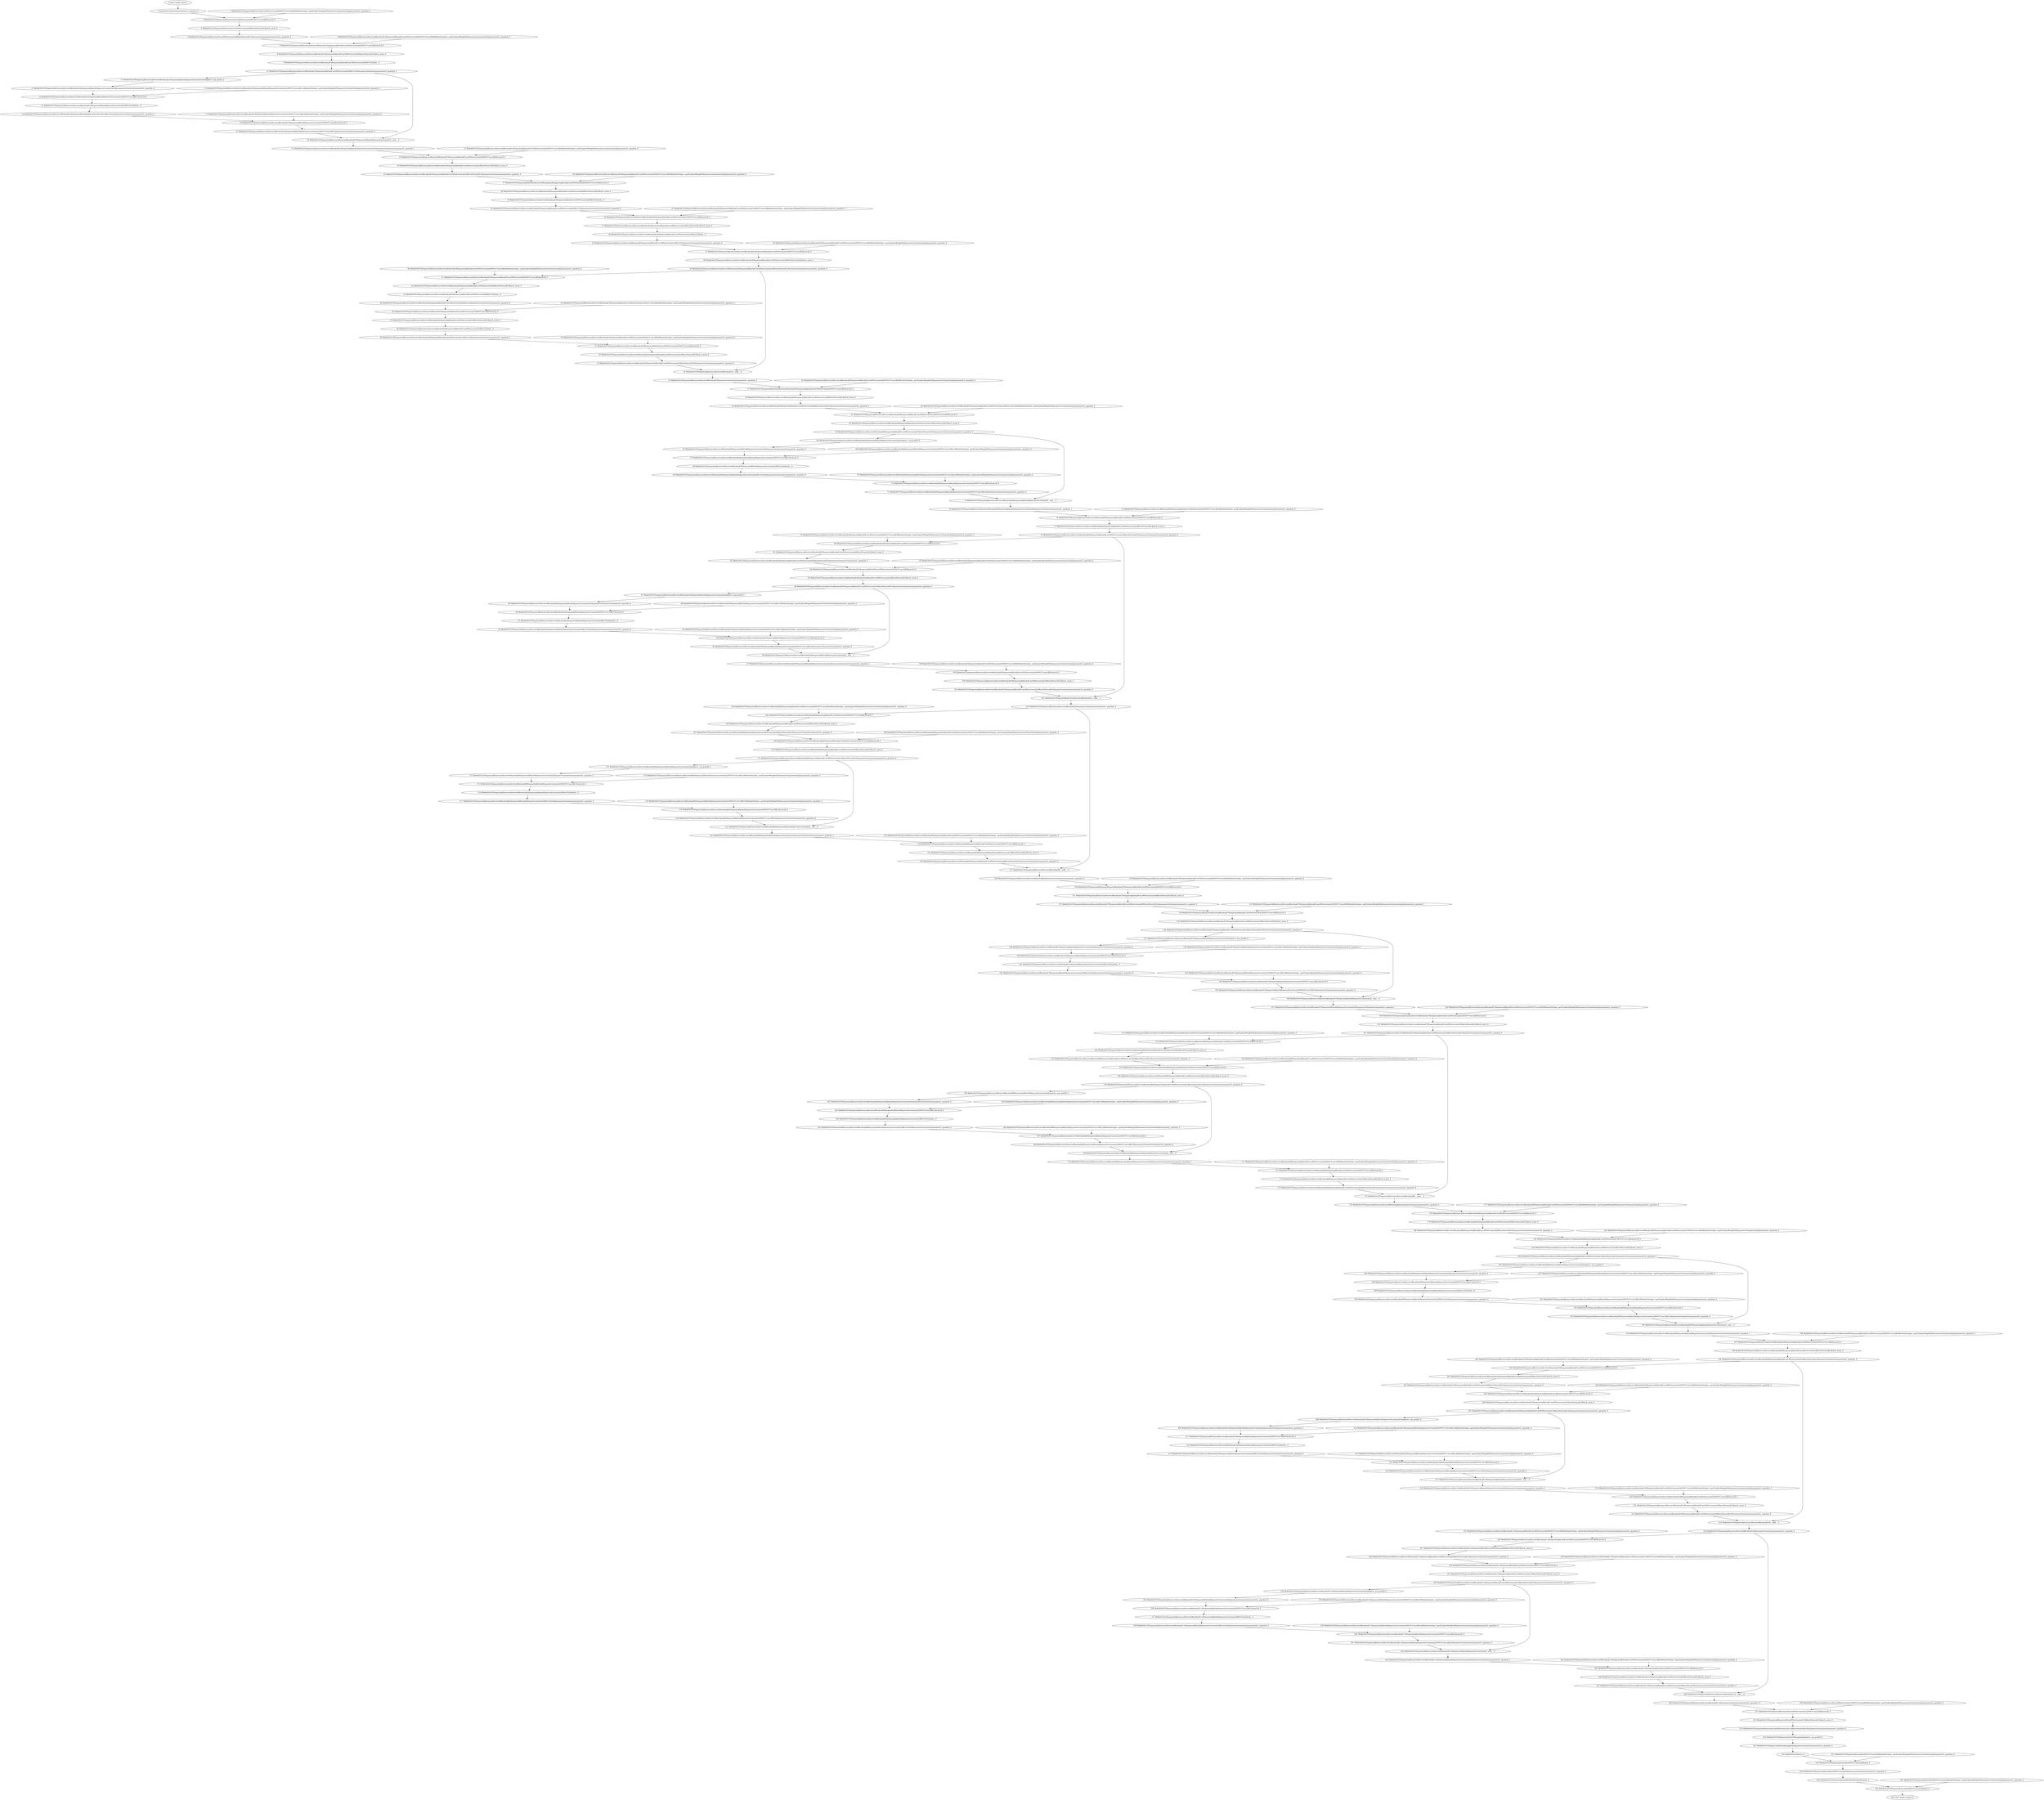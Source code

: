 strict digraph  {
"0 /nncf_model_input_0" [id=0, type=nncf_model_input];
"1 AsymmetricQuantizer/asymmetric_quantize_0" [id=1, type=asymmetric_quantize];
"2 MobileNetV3/Sequential[features]/ConvBNActivation[0]/NNCFConv2d[0]/ModuleDict[pre_ops]/UpdateWeight[0]/AsymmetricQuantizer[op]/asymmetric_quantize_0" [id=2, type=asymmetric_quantize];
"3 MobileNetV3/Sequential[features]/ConvBNActivation[0]/NNCFConv2d[0]/conv2d_0" [id=3, type=conv2d];
"4 MobileNetV3/Sequential[features]/ConvBNActivation[0]/BatchNorm2d[1]/batch_norm_0" [id=4, type=batch_norm];
"5 MobileNetV3/Sequential[features]/ConvBNActivation[0]/BatchNorm2d[1]/AsymmetricQuantizer/asymmetric_quantize_0" [id=5, type=asymmetric_quantize];
"6 MobileNetV3/Sequential[features]/InvertedResidual[1]/Sequential[block]/ConvBNActivation[0]/NNCFConv2d[0]/ModuleDict[pre_ops]/UpdateWeight[0]/AsymmetricQuantizer[op]/asymmetric_quantize_0" [id=6, type=asymmetric_quantize];
"7 MobileNetV3/Sequential[features]/InvertedResidual[1]/Sequential[block]/ConvBNActivation[0]/NNCFConv2d[0]/conv2d_0" [id=7, type=conv2d];
"8 MobileNetV3/Sequential[features]/InvertedResidual[1]/Sequential[block]/ConvBNActivation[0]/BatchNorm2d[1]/batch_norm_0" [id=8, type=batch_norm];
"9 MobileNetV3/Sequential[features]/InvertedResidual[1]/Sequential[block]/ConvBNActivation[0]/ReLU[2]/relu__0" [id=9, type=relu_];
"10 MobileNetV3/Sequential[features]/InvertedResidual[1]/Sequential[block]/ConvBNActivation[0]/ReLU[2]/AsymmetricQuantizer/asymmetric_quantize_0" [id=10, type=asymmetric_quantize];
"11 MobileNetV3/Sequential[features]/InvertedResidual[1]/Sequential[block]/SqueezeExcitation[1]/adaptive_avg_pool2d_0" [id=11, type=adaptive_avg_pool2d];
"12 MobileNetV3/Sequential[features]/InvertedResidual[1]/Sequential[block]/SqueezeExcitation[1]/AsymmetricQuantizer/asymmetric_quantize_0" [id=12, type=asymmetric_quantize];
"13 MobileNetV3/Sequential[features]/InvertedResidual[1]/Sequential[block]/SqueezeExcitation[1]/NNCFConv2d[fc1]/ModuleDict[pre_ops]/UpdateWeight[0]/AsymmetricQuantizer[op]/asymmetric_quantize_0" [id=13, type=asymmetric_quantize];
"14 MobileNetV3/Sequential[features]/InvertedResidual[1]/Sequential[block]/SqueezeExcitation[1]/NNCFConv2d[fc1]/conv2d_0" [id=14, type=conv2d];
"15 MobileNetV3/Sequential[features]/InvertedResidual[1]/Sequential[block]/SqueezeExcitation[1]/ReLU[relu]/relu__0" [id=15, type=relu_];
"16 MobileNetV3/Sequential[features]/InvertedResidual[1]/Sequential[block]/SqueezeExcitation[1]/ReLU[relu]/AsymmetricQuantizer/asymmetric_quantize_0" [id=16, type=asymmetric_quantize];
"17 MobileNetV3/Sequential[features]/InvertedResidual[1]/Sequential[block]/SqueezeExcitation[1]/NNCFConv2d[fc2]/ModuleDict[pre_ops]/UpdateWeight[0]/AsymmetricQuantizer[op]/asymmetric_quantize_0" [id=17, type=asymmetric_quantize];
"18 MobileNetV3/Sequential[features]/InvertedResidual[1]/Sequential[block]/SqueezeExcitation[1]/NNCFConv2d[fc2]/conv2d_0" [id=18, type=conv2d];
"19 MobileNetV3/Sequential[features]/InvertedResidual[1]/Sequential[block]/SqueezeExcitation[1]/NNCFConv2d[fc2]/AsymmetricQuantizer/asymmetric_quantize_0" [id=19, type=asymmetric_quantize];
"20 MobileNetV3/Sequential[features]/InvertedResidual[1]/Sequential[block]/SqueezeExcitation[1]/__mul___0" [id=20, type=__mul__];
"21 MobileNetV3/Sequential[features]/InvertedResidual[1]/Sequential[block]/SqueezeExcitation[1]/AsymmetricQuantizer/asymmetric_quantize_1" [id=21, type=asymmetric_quantize];
"22 MobileNetV3/Sequential[features]/InvertedResidual[1]/Sequential[block]/ConvBNActivation[2]/NNCFConv2d[0]/ModuleDict[pre_ops]/UpdateWeight[0]/AsymmetricQuantizer[op]/asymmetric_quantize_0" [id=22, type=asymmetric_quantize];
"23 MobileNetV3/Sequential[features]/InvertedResidual[1]/Sequential[block]/ConvBNActivation[2]/NNCFConv2d[0]/conv2d_0" [id=23, type=conv2d];
"24 MobileNetV3/Sequential[features]/InvertedResidual[1]/Sequential[block]/ConvBNActivation[2]/BatchNorm2d[1]/batch_norm_0" [id=24, type=batch_norm];
"25 MobileNetV3/Sequential[features]/InvertedResidual[1]/Sequential[block]/ConvBNActivation[2]/BatchNorm2d[1]/AsymmetricQuantizer/asymmetric_quantize_0" [id=25, type=asymmetric_quantize];
"26 MobileNetV3/Sequential[features]/InvertedResidual[2]/Sequential[block]/ConvBNActivation[0]/NNCFConv2d[0]/ModuleDict[pre_ops]/UpdateWeight[0]/AsymmetricQuantizer[op]/asymmetric_quantize_0" [id=26, type=asymmetric_quantize];
"27 MobileNetV3/Sequential[features]/InvertedResidual[2]/Sequential[block]/ConvBNActivation[0]/NNCFConv2d[0]/conv2d_0" [id=27, type=conv2d];
"28 MobileNetV3/Sequential[features]/InvertedResidual[2]/Sequential[block]/ConvBNActivation[0]/BatchNorm2d[1]/batch_norm_0" [id=28, type=batch_norm];
"29 MobileNetV3/Sequential[features]/InvertedResidual[2]/Sequential[block]/ConvBNActivation[0]/ReLU[2]/relu__0" [id=29, type=relu_];
"30 MobileNetV3/Sequential[features]/InvertedResidual[2]/Sequential[block]/ConvBNActivation[0]/ReLU[2]/AsymmetricQuantizer/asymmetric_quantize_0" [id=30, type=asymmetric_quantize];
"31 MobileNetV3/Sequential[features]/InvertedResidual[2]/Sequential[block]/ConvBNActivation[1]/NNCFConv2d[0]/ModuleDict[pre_ops]/UpdateWeight[0]/AsymmetricQuantizer[op]/asymmetric_quantize_0" [id=31, type=asymmetric_quantize];
"32 MobileNetV3/Sequential[features]/InvertedResidual[2]/Sequential[block]/ConvBNActivation[1]/NNCFConv2d[0]/conv2d_0" [id=32, type=conv2d];
"33 MobileNetV3/Sequential[features]/InvertedResidual[2]/Sequential[block]/ConvBNActivation[1]/BatchNorm2d[1]/batch_norm_0" [id=33, type=batch_norm];
"34 MobileNetV3/Sequential[features]/InvertedResidual[2]/Sequential[block]/ConvBNActivation[1]/ReLU[2]/relu__0" [id=34, type=relu_];
"35 MobileNetV3/Sequential[features]/InvertedResidual[2]/Sequential[block]/ConvBNActivation[1]/ReLU[2]/AsymmetricQuantizer/asymmetric_quantize_0" [id=35, type=asymmetric_quantize];
"36 MobileNetV3/Sequential[features]/InvertedResidual[2]/Sequential[block]/ConvBNActivation[2]/NNCFConv2d[0]/ModuleDict[pre_ops]/UpdateWeight[0]/AsymmetricQuantizer[op]/asymmetric_quantize_0" [id=36, type=asymmetric_quantize];
"37 MobileNetV3/Sequential[features]/InvertedResidual[2]/Sequential[block]/ConvBNActivation[2]/NNCFConv2d[0]/conv2d_0" [id=37, type=conv2d];
"38 MobileNetV3/Sequential[features]/InvertedResidual[2]/Sequential[block]/ConvBNActivation[2]/BatchNorm2d[1]/batch_norm_0" [id=38, type=batch_norm];
"39 MobileNetV3/Sequential[features]/InvertedResidual[2]/Sequential[block]/ConvBNActivation[2]/BatchNorm2d[1]/AsymmetricQuantizer/asymmetric_quantize_0" [id=39, type=asymmetric_quantize];
"40 MobileNetV3/Sequential[features]/InvertedResidual[3]/Sequential[block]/ConvBNActivation[0]/NNCFConv2d[0]/ModuleDict[pre_ops]/UpdateWeight[0]/AsymmetricQuantizer[op]/asymmetric_quantize_0" [id=40, type=asymmetric_quantize];
"41 MobileNetV3/Sequential[features]/InvertedResidual[3]/Sequential[block]/ConvBNActivation[0]/NNCFConv2d[0]/conv2d_0" [id=41, type=conv2d];
"42 MobileNetV3/Sequential[features]/InvertedResidual[3]/Sequential[block]/ConvBNActivation[0]/BatchNorm2d[1]/batch_norm_0" [id=42, type=batch_norm];
"43 MobileNetV3/Sequential[features]/InvertedResidual[3]/Sequential[block]/ConvBNActivation[0]/ReLU[2]/relu__0" [id=43, type=relu_];
"44 MobileNetV3/Sequential[features]/InvertedResidual[3]/Sequential[block]/ConvBNActivation[0]/ReLU[2]/AsymmetricQuantizer/asymmetric_quantize_0" [id=44, type=asymmetric_quantize];
"45 MobileNetV3/Sequential[features]/InvertedResidual[3]/Sequential[block]/ConvBNActivation[1]/NNCFConv2d[0]/ModuleDict[pre_ops]/UpdateWeight[0]/AsymmetricQuantizer[op]/asymmetric_quantize_0" [id=45, type=asymmetric_quantize];
"46 MobileNetV3/Sequential[features]/InvertedResidual[3]/Sequential[block]/ConvBNActivation[1]/NNCFConv2d[0]/conv2d_0" [id=46, type=conv2d];
"47 MobileNetV3/Sequential[features]/InvertedResidual[3]/Sequential[block]/ConvBNActivation[1]/BatchNorm2d[1]/batch_norm_0" [id=47, type=batch_norm];
"48 MobileNetV3/Sequential[features]/InvertedResidual[3]/Sequential[block]/ConvBNActivation[1]/ReLU[2]/relu__0" [id=48, type=relu_];
"49 MobileNetV3/Sequential[features]/InvertedResidual[3]/Sequential[block]/ConvBNActivation[1]/ReLU[2]/AsymmetricQuantizer/asymmetric_quantize_0" [id=49, type=asymmetric_quantize];
"50 MobileNetV3/Sequential[features]/InvertedResidual[3]/Sequential[block]/ConvBNActivation[2]/NNCFConv2d[0]/ModuleDict[pre_ops]/UpdateWeight[0]/AsymmetricQuantizer[op]/asymmetric_quantize_0" [id=50, type=asymmetric_quantize];
"51 MobileNetV3/Sequential[features]/InvertedResidual[3]/Sequential[block]/ConvBNActivation[2]/NNCFConv2d[0]/conv2d_0" [id=51, type=conv2d];
"52 MobileNetV3/Sequential[features]/InvertedResidual[3]/Sequential[block]/ConvBNActivation[2]/BatchNorm2d[1]/batch_norm_0" [id=52, type=batch_norm];
"53 MobileNetV3/Sequential[features]/InvertedResidual[3]/Sequential[block]/ConvBNActivation[2]/BatchNorm2d[1]/AsymmetricQuantizer/asymmetric_quantize_0" [id=53, type=asymmetric_quantize];
"54 MobileNetV3/Sequential[features]/InvertedResidual[3]/__iadd___0" [id=54, type=__iadd__];
"55 MobileNetV3/Sequential[features]/InvertedResidual[3]/AsymmetricQuantizer/asymmetric_quantize_0" [id=55, type=asymmetric_quantize];
"56 MobileNetV3/Sequential[features]/InvertedResidual[4]/Sequential[block]/ConvBNActivation[0]/NNCFConv2d[0]/ModuleDict[pre_ops]/UpdateWeight[0]/AsymmetricQuantizer[op]/asymmetric_quantize_0" [id=56, type=asymmetric_quantize];
"57 MobileNetV3/Sequential[features]/InvertedResidual[4]/Sequential[block]/ConvBNActivation[0]/NNCFConv2d[0]/conv2d_0" [id=57, type=conv2d];
"58 MobileNetV3/Sequential[features]/InvertedResidual[4]/Sequential[block]/ConvBNActivation[0]/BatchNorm2d[1]/batch_norm_0" [id=58, type=batch_norm];
"59 MobileNetV3/Sequential[features]/InvertedResidual[4]/Sequential[block]/ConvBNActivation[0]/BatchNorm2d[1]/AsymmetricQuantizer/asymmetric_quantize_0" [id=59, type=asymmetric_quantize];
"60 MobileNetV3/Sequential[features]/InvertedResidual[4]/Sequential[block]/ConvBNActivation[1]/NNCFConv2d[0]/ModuleDict[pre_ops]/UpdateWeight[0]/AsymmetricQuantizer[op]/asymmetric_quantize_0" [id=60, type=asymmetric_quantize];
"61 MobileNetV3/Sequential[features]/InvertedResidual[4]/Sequential[block]/ConvBNActivation[1]/NNCFConv2d[0]/conv2d_0" [id=61, type=conv2d];
"62 MobileNetV3/Sequential[features]/InvertedResidual[4]/Sequential[block]/ConvBNActivation[1]/BatchNorm2d[1]/batch_norm_0" [id=62, type=batch_norm];
"63 MobileNetV3/Sequential[features]/InvertedResidual[4]/Sequential[block]/ConvBNActivation[1]/BatchNorm2d[1]/AsymmetricQuantizer/asymmetric_quantize_0" [id=63, type=asymmetric_quantize];
"64 MobileNetV3/Sequential[features]/InvertedResidual[4]/Sequential[block]/SqueezeExcitation[2]/adaptive_avg_pool2d_0" [id=64, type=adaptive_avg_pool2d];
"65 MobileNetV3/Sequential[features]/InvertedResidual[4]/Sequential[block]/SqueezeExcitation[2]/AsymmetricQuantizer/asymmetric_quantize_0" [id=65, type=asymmetric_quantize];
"66 MobileNetV3/Sequential[features]/InvertedResidual[4]/Sequential[block]/SqueezeExcitation[2]/NNCFConv2d[fc1]/ModuleDict[pre_ops]/UpdateWeight[0]/AsymmetricQuantizer[op]/asymmetric_quantize_0" [id=66, type=asymmetric_quantize];
"67 MobileNetV3/Sequential[features]/InvertedResidual[4]/Sequential[block]/SqueezeExcitation[2]/NNCFConv2d[fc1]/conv2d_0" [id=67, type=conv2d];
"68 MobileNetV3/Sequential[features]/InvertedResidual[4]/Sequential[block]/SqueezeExcitation[2]/ReLU[relu]/relu__0" [id=68, type=relu_];
"69 MobileNetV3/Sequential[features]/InvertedResidual[4]/Sequential[block]/SqueezeExcitation[2]/ReLU[relu]/AsymmetricQuantizer/asymmetric_quantize_0" [id=69, type=asymmetric_quantize];
"70 MobileNetV3/Sequential[features]/InvertedResidual[4]/Sequential[block]/SqueezeExcitation[2]/NNCFConv2d[fc2]/ModuleDict[pre_ops]/UpdateWeight[0]/AsymmetricQuantizer[op]/asymmetric_quantize_0" [id=70, type=asymmetric_quantize];
"71 MobileNetV3/Sequential[features]/InvertedResidual[4]/Sequential[block]/SqueezeExcitation[2]/NNCFConv2d[fc2]/conv2d_0" [id=71, type=conv2d];
"72 MobileNetV3/Sequential[features]/InvertedResidual[4]/Sequential[block]/SqueezeExcitation[2]/NNCFConv2d[fc2]/AsymmetricQuantizer/asymmetric_quantize_0" [id=72, type=asymmetric_quantize];
"73 MobileNetV3/Sequential[features]/InvertedResidual[4]/Sequential[block]/SqueezeExcitation[2]/__mul___0" [id=73, type=__mul__];
"74 MobileNetV3/Sequential[features]/InvertedResidual[4]/Sequential[block]/SqueezeExcitation[2]/AsymmetricQuantizer/asymmetric_quantize_1" [id=74, type=asymmetric_quantize];
"75 MobileNetV3/Sequential[features]/InvertedResidual[4]/Sequential[block]/ConvBNActivation[3]/NNCFConv2d[0]/ModuleDict[pre_ops]/UpdateWeight[0]/AsymmetricQuantizer[op]/asymmetric_quantize_0" [id=75, type=asymmetric_quantize];
"76 MobileNetV3/Sequential[features]/InvertedResidual[4]/Sequential[block]/ConvBNActivation[3]/NNCFConv2d[0]/conv2d_0" [id=76, type=conv2d];
"77 MobileNetV3/Sequential[features]/InvertedResidual[4]/Sequential[block]/ConvBNActivation[3]/BatchNorm2d[1]/batch_norm_0" [id=77, type=batch_norm];
"78 MobileNetV3/Sequential[features]/InvertedResidual[4]/Sequential[block]/ConvBNActivation[3]/BatchNorm2d[1]/AsymmetricQuantizer/asymmetric_quantize_0" [id=78, type=asymmetric_quantize];
"79 MobileNetV3/Sequential[features]/InvertedResidual[5]/Sequential[block]/ConvBNActivation[0]/NNCFConv2d[0]/ModuleDict[pre_ops]/UpdateWeight[0]/AsymmetricQuantizer[op]/asymmetric_quantize_0" [id=79, type=asymmetric_quantize];
"80 MobileNetV3/Sequential[features]/InvertedResidual[5]/Sequential[block]/ConvBNActivation[0]/NNCFConv2d[0]/conv2d_0" [id=80, type=conv2d];
"81 MobileNetV3/Sequential[features]/InvertedResidual[5]/Sequential[block]/ConvBNActivation[0]/BatchNorm2d[1]/batch_norm_0" [id=81, type=batch_norm];
"82 MobileNetV3/Sequential[features]/InvertedResidual[5]/Sequential[block]/ConvBNActivation[0]/BatchNorm2d[1]/AsymmetricQuantizer/asymmetric_quantize_0" [id=82, type=asymmetric_quantize];
"83 MobileNetV3/Sequential[features]/InvertedResidual[5]/Sequential[block]/ConvBNActivation[1]/NNCFConv2d[0]/ModuleDict[pre_ops]/UpdateWeight[0]/AsymmetricQuantizer[op]/asymmetric_quantize_0" [id=83, type=asymmetric_quantize];
"84 MobileNetV3/Sequential[features]/InvertedResidual[5]/Sequential[block]/ConvBNActivation[1]/NNCFConv2d[0]/conv2d_0" [id=84, type=conv2d];
"85 MobileNetV3/Sequential[features]/InvertedResidual[5]/Sequential[block]/ConvBNActivation[1]/BatchNorm2d[1]/batch_norm_0" [id=85, type=batch_norm];
"86 MobileNetV3/Sequential[features]/InvertedResidual[5]/Sequential[block]/ConvBNActivation[1]/BatchNorm2d[1]/AsymmetricQuantizer/asymmetric_quantize_0" [id=86, type=asymmetric_quantize];
"87 MobileNetV3/Sequential[features]/InvertedResidual[5]/Sequential[block]/SqueezeExcitation[2]/adaptive_avg_pool2d_0" [id=87, type=adaptive_avg_pool2d];
"88 MobileNetV3/Sequential[features]/InvertedResidual[5]/Sequential[block]/SqueezeExcitation[2]/AsymmetricQuantizer/asymmetric_quantize_0" [id=88, type=asymmetric_quantize];
"89 MobileNetV3/Sequential[features]/InvertedResidual[5]/Sequential[block]/SqueezeExcitation[2]/NNCFConv2d[fc1]/ModuleDict[pre_ops]/UpdateWeight[0]/AsymmetricQuantizer[op]/asymmetric_quantize_0" [id=89, type=asymmetric_quantize];
"90 MobileNetV3/Sequential[features]/InvertedResidual[5]/Sequential[block]/SqueezeExcitation[2]/NNCFConv2d[fc1]/conv2d_0" [id=90, type=conv2d];
"91 MobileNetV3/Sequential[features]/InvertedResidual[5]/Sequential[block]/SqueezeExcitation[2]/ReLU[relu]/relu__0" [id=91, type=relu_];
"92 MobileNetV3/Sequential[features]/InvertedResidual[5]/Sequential[block]/SqueezeExcitation[2]/ReLU[relu]/AsymmetricQuantizer/asymmetric_quantize_0" [id=92, type=asymmetric_quantize];
"93 MobileNetV3/Sequential[features]/InvertedResidual[5]/Sequential[block]/SqueezeExcitation[2]/NNCFConv2d[fc2]/ModuleDict[pre_ops]/UpdateWeight[0]/AsymmetricQuantizer[op]/asymmetric_quantize_0" [id=93, type=asymmetric_quantize];
"94 MobileNetV3/Sequential[features]/InvertedResidual[5]/Sequential[block]/SqueezeExcitation[2]/NNCFConv2d[fc2]/conv2d_0" [id=94, type=conv2d];
"95 MobileNetV3/Sequential[features]/InvertedResidual[5]/Sequential[block]/SqueezeExcitation[2]/NNCFConv2d[fc2]/AsymmetricQuantizer/asymmetric_quantize_0" [id=95, type=asymmetric_quantize];
"96 MobileNetV3/Sequential[features]/InvertedResidual[5]/Sequential[block]/SqueezeExcitation[2]/__mul___0" [id=96, type=__mul__];
"97 MobileNetV3/Sequential[features]/InvertedResidual[5]/Sequential[block]/SqueezeExcitation[2]/AsymmetricQuantizer/asymmetric_quantize_1" [id=97, type=asymmetric_quantize];
"98 MobileNetV3/Sequential[features]/InvertedResidual[5]/Sequential[block]/ConvBNActivation[3]/NNCFConv2d[0]/ModuleDict[pre_ops]/UpdateWeight[0]/AsymmetricQuantizer[op]/asymmetric_quantize_0" [id=98, type=asymmetric_quantize];
"99 MobileNetV3/Sequential[features]/InvertedResidual[5]/Sequential[block]/ConvBNActivation[3]/NNCFConv2d[0]/conv2d_0" [id=99, type=conv2d];
"100 MobileNetV3/Sequential[features]/InvertedResidual[5]/Sequential[block]/ConvBNActivation[3]/BatchNorm2d[1]/batch_norm_0" [id=100, type=batch_norm];
"101 MobileNetV3/Sequential[features]/InvertedResidual[5]/Sequential[block]/ConvBNActivation[3]/BatchNorm2d[1]/AsymmetricQuantizer/asymmetric_quantize_0" [id=101, type=asymmetric_quantize];
"102 MobileNetV3/Sequential[features]/InvertedResidual[5]/__iadd___0" [id=102, type=__iadd__];
"103 MobileNetV3/Sequential[features]/InvertedResidual[5]/AsymmetricQuantizer/asymmetric_quantize_0" [id=103, type=asymmetric_quantize];
"104 MobileNetV3/Sequential[features]/InvertedResidual[6]/Sequential[block]/ConvBNActivation[0]/NNCFConv2d[0]/ModuleDict[pre_ops]/UpdateWeight[0]/AsymmetricQuantizer[op]/asymmetric_quantize_0" [id=104, type=asymmetric_quantize];
"105 MobileNetV3/Sequential[features]/InvertedResidual[6]/Sequential[block]/ConvBNActivation[0]/NNCFConv2d[0]/conv2d_0" [id=105, type=conv2d];
"106 MobileNetV3/Sequential[features]/InvertedResidual[6]/Sequential[block]/ConvBNActivation[0]/BatchNorm2d[1]/batch_norm_0" [id=106, type=batch_norm];
"107 MobileNetV3/Sequential[features]/InvertedResidual[6]/Sequential[block]/ConvBNActivation[0]/BatchNorm2d[1]/AsymmetricQuantizer/asymmetric_quantize_0" [id=107, type=asymmetric_quantize];
"108 MobileNetV3/Sequential[features]/InvertedResidual[6]/Sequential[block]/ConvBNActivation[1]/NNCFConv2d[0]/ModuleDict[pre_ops]/UpdateWeight[0]/AsymmetricQuantizer[op]/asymmetric_quantize_0" [id=108, type=asymmetric_quantize];
"109 MobileNetV3/Sequential[features]/InvertedResidual[6]/Sequential[block]/ConvBNActivation[1]/NNCFConv2d[0]/conv2d_0" [id=109, type=conv2d];
"110 MobileNetV3/Sequential[features]/InvertedResidual[6]/Sequential[block]/ConvBNActivation[1]/BatchNorm2d[1]/batch_norm_0" [id=110, type=batch_norm];
"111 MobileNetV3/Sequential[features]/InvertedResidual[6]/Sequential[block]/ConvBNActivation[1]/BatchNorm2d[1]/AsymmetricQuantizer/asymmetric_quantize_0" [id=111, type=asymmetric_quantize];
"112 MobileNetV3/Sequential[features]/InvertedResidual[6]/Sequential[block]/SqueezeExcitation[2]/adaptive_avg_pool2d_0" [id=112, type=adaptive_avg_pool2d];
"113 MobileNetV3/Sequential[features]/InvertedResidual[6]/Sequential[block]/SqueezeExcitation[2]/AsymmetricQuantizer/asymmetric_quantize_0" [id=113, type=asymmetric_quantize];
"114 MobileNetV3/Sequential[features]/InvertedResidual[6]/Sequential[block]/SqueezeExcitation[2]/NNCFConv2d[fc1]/ModuleDict[pre_ops]/UpdateWeight[0]/AsymmetricQuantizer[op]/asymmetric_quantize_0" [id=114, type=asymmetric_quantize];
"115 MobileNetV3/Sequential[features]/InvertedResidual[6]/Sequential[block]/SqueezeExcitation[2]/NNCFConv2d[fc1]/conv2d_0" [id=115, type=conv2d];
"116 MobileNetV3/Sequential[features]/InvertedResidual[6]/Sequential[block]/SqueezeExcitation[2]/ReLU[relu]/relu__0" [id=116, type=relu_];
"117 MobileNetV3/Sequential[features]/InvertedResidual[6]/Sequential[block]/SqueezeExcitation[2]/ReLU[relu]/AsymmetricQuantizer/asymmetric_quantize_0" [id=117, type=asymmetric_quantize];
"118 MobileNetV3/Sequential[features]/InvertedResidual[6]/Sequential[block]/SqueezeExcitation[2]/NNCFConv2d[fc2]/ModuleDict[pre_ops]/UpdateWeight[0]/AsymmetricQuantizer[op]/asymmetric_quantize_0" [id=118, type=asymmetric_quantize];
"119 MobileNetV3/Sequential[features]/InvertedResidual[6]/Sequential[block]/SqueezeExcitation[2]/NNCFConv2d[fc2]/conv2d_0" [id=119, type=conv2d];
"120 MobileNetV3/Sequential[features]/InvertedResidual[6]/Sequential[block]/SqueezeExcitation[2]/NNCFConv2d[fc2]/AsymmetricQuantizer/asymmetric_quantize_0" [id=120, type=asymmetric_quantize];
"121 MobileNetV3/Sequential[features]/InvertedResidual[6]/Sequential[block]/SqueezeExcitation[2]/__mul___0" [id=121, type=__mul__];
"122 MobileNetV3/Sequential[features]/InvertedResidual[6]/Sequential[block]/SqueezeExcitation[2]/AsymmetricQuantizer/asymmetric_quantize_1" [id=122, type=asymmetric_quantize];
"123 MobileNetV3/Sequential[features]/InvertedResidual[6]/Sequential[block]/ConvBNActivation[3]/NNCFConv2d[0]/ModuleDict[pre_ops]/UpdateWeight[0]/AsymmetricQuantizer[op]/asymmetric_quantize_0" [id=123, type=asymmetric_quantize];
"124 MobileNetV3/Sequential[features]/InvertedResidual[6]/Sequential[block]/ConvBNActivation[3]/NNCFConv2d[0]/conv2d_0" [id=124, type=conv2d];
"125 MobileNetV3/Sequential[features]/InvertedResidual[6]/Sequential[block]/ConvBNActivation[3]/BatchNorm2d[1]/batch_norm_0" [id=125, type=batch_norm];
"126 MobileNetV3/Sequential[features]/InvertedResidual[6]/Sequential[block]/ConvBNActivation[3]/BatchNorm2d[1]/AsymmetricQuantizer/asymmetric_quantize_0" [id=126, type=asymmetric_quantize];
"127 MobileNetV3/Sequential[features]/InvertedResidual[6]/__iadd___0" [id=127, type=__iadd__];
"128 MobileNetV3/Sequential[features]/InvertedResidual[6]/AsymmetricQuantizer/asymmetric_quantize_0" [id=128, type=asymmetric_quantize];
"129 MobileNetV3/Sequential[features]/InvertedResidual[7]/Sequential[block]/ConvBNActivation[0]/NNCFConv2d[0]/ModuleDict[pre_ops]/UpdateWeight[0]/AsymmetricQuantizer[op]/asymmetric_quantize_0" [id=129, type=asymmetric_quantize];
"130 MobileNetV3/Sequential[features]/InvertedResidual[7]/Sequential[block]/ConvBNActivation[0]/NNCFConv2d[0]/conv2d_0" [id=130, type=conv2d];
"131 MobileNetV3/Sequential[features]/InvertedResidual[7]/Sequential[block]/ConvBNActivation[0]/BatchNorm2d[1]/batch_norm_0" [id=131, type=batch_norm];
"132 MobileNetV3/Sequential[features]/InvertedResidual[7]/Sequential[block]/ConvBNActivation[0]/BatchNorm2d[1]/AsymmetricQuantizer/asymmetric_quantize_0" [id=132, type=asymmetric_quantize];
"133 MobileNetV3/Sequential[features]/InvertedResidual[7]/Sequential[block]/ConvBNActivation[1]/NNCFConv2d[0]/ModuleDict[pre_ops]/UpdateWeight[0]/AsymmetricQuantizer[op]/asymmetric_quantize_0" [id=133, type=asymmetric_quantize];
"134 MobileNetV3/Sequential[features]/InvertedResidual[7]/Sequential[block]/ConvBNActivation[1]/NNCFConv2d[0]/conv2d_0" [id=134, type=conv2d];
"135 MobileNetV3/Sequential[features]/InvertedResidual[7]/Sequential[block]/ConvBNActivation[1]/BatchNorm2d[1]/batch_norm_0" [id=135, type=batch_norm];
"136 MobileNetV3/Sequential[features]/InvertedResidual[7]/Sequential[block]/ConvBNActivation[1]/BatchNorm2d[1]/AsymmetricQuantizer/asymmetric_quantize_0" [id=136, type=asymmetric_quantize];
"137 MobileNetV3/Sequential[features]/InvertedResidual[7]/Sequential[block]/SqueezeExcitation[2]/adaptive_avg_pool2d_0" [id=137, type=adaptive_avg_pool2d];
"138 MobileNetV3/Sequential[features]/InvertedResidual[7]/Sequential[block]/SqueezeExcitation[2]/AsymmetricQuantizer/asymmetric_quantize_0" [id=138, type=asymmetric_quantize];
"139 MobileNetV3/Sequential[features]/InvertedResidual[7]/Sequential[block]/SqueezeExcitation[2]/NNCFConv2d[fc1]/ModuleDict[pre_ops]/UpdateWeight[0]/AsymmetricQuantizer[op]/asymmetric_quantize_0" [id=139, type=asymmetric_quantize];
"140 MobileNetV3/Sequential[features]/InvertedResidual[7]/Sequential[block]/SqueezeExcitation[2]/NNCFConv2d[fc1]/conv2d_0" [id=140, type=conv2d];
"141 MobileNetV3/Sequential[features]/InvertedResidual[7]/Sequential[block]/SqueezeExcitation[2]/ReLU[relu]/relu__0" [id=141, type=relu_];
"142 MobileNetV3/Sequential[features]/InvertedResidual[7]/Sequential[block]/SqueezeExcitation[2]/ReLU[relu]/AsymmetricQuantizer/asymmetric_quantize_0" [id=142, type=asymmetric_quantize];
"143 MobileNetV3/Sequential[features]/InvertedResidual[7]/Sequential[block]/SqueezeExcitation[2]/NNCFConv2d[fc2]/ModuleDict[pre_ops]/UpdateWeight[0]/AsymmetricQuantizer[op]/asymmetric_quantize_0" [id=143, type=asymmetric_quantize];
"144 MobileNetV3/Sequential[features]/InvertedResidual[7]/Sequential[block]/SqueezeExcitation[2]/NNCFConv2d[fc2]/conv2d_0" [id=144, type=conv2d];
"145 MobileNetV3/Sequential[features]/InvertedResidual[7]/Sequential[block]/SqueezeExcitation[2]/NNCFConv2d[fc2]/AsymmetricQuantizer/asymmetric_quantize_0" [id=145, type=asymmetric_quantize];
"146 MobileNetV3/Sequential[features]/InvertedResidual[7]/Sequential[block]/SqueezeExcitation[2]/__mul___0" [id=146, type=__mul__];
"147 MobileNetV3/Sequential[features]/InvertedResidual[7]/Sequential[block]/SqueezeExcitation[2]/AsymmetricQuantizer/asymmetric_quantize_1" [id=147, type=asymmetric_quantize];
"148 MobileNetV3/Sequential[features]/InvertedResidual[7]/Sequential[block]/ConvBNActivation[3]/NNCFConv2d[0]/ModuleDict[pre_ops]/UpdateWeight[0]/AsymmetricQuantizer[op]/asymmetric_quantize_0" [id=148, type=asymmetric_quantize];
"149 MobileNetV3/Sequential[features]/InvertedResidual[7]/Sequential[block]/ConvBNActivation[3]/NNCFConv2d[0]/conv2d_0" [id=149, type=conv2d];
"150 MobileNetV3/Sequential[features]/InvertedResidual[7]/Sequential[block]/ConvBNActivation[3]/BatchNorm2d[1]/batch_norm_0" [id=150, type=batch_norm];
"151 MobileNetV3/Sequential[features]/InvertedResidual[7]/Sequential[block]/ConvBNActivation[3]/BatchNorm2d[1]/AsymmetricQuantizer/asymmetric_quantize_0" [id=151, type=asymmetric_quantize];
"152 MobileNetV3/Sequential[features]/InvertedResidual[8]/Sequential[block]/ConvBNActivation[0]/NNCFConv2d[0]/ModuleDict[pre_ops]/UpdateWeight[0]/AsymmetricQuantizer[op]/asymmetric_quantize_0" [id=152, type=asymmetric_quantize];
"153 MobileNetV3/Sequential[features]/InvertedResidual[8]/Sequential[block]/ConvBNActivation[0]/NNCFConv2d[0]/conv2d_0" [id=153, type=conv2d];
"154 MobileNetV3/Sequential[features]/InvertedResidual[8]/Sequential[block]/ConvBNActivation[0]/BatchNorm2d[1]/batch_norm_0" [id=154, type=batch_norm];
"155 MobileNetV3/Sequential[features]/InvertedResidual[8]/Sequential[block]/ConvBNActivation[0]/BatchNorm2d[1]/AsymmetricQuantizer/asymmetric_quantize_0" [id=155, type=asymmetric_quantize];
"156 MobileNetV3/Sequential[features]/InvertedResidual[8]/Sequential[block]/ConvBNActivation[1]/NNCFConv2d[0]/ModuleDict[pre_ops]/UpdateWeight[0]/AsymmetricQuantizer[op]/asymmetric_quantize_0" [id=156, type=asymmetric_quantize];
"157 MobileNetV3/Sequential[features]/InvertedResidual[8]/Sequential[block]/ConvBNActivation[1]/NNCFConv2d[0]/conv2d_0" [id=157, type=conv2d];
"158 MobileNetV3/Sequential[features]/InvertedResidual[8]/Sequential[block]/ConvBNActivation[1]/BatchNorm2d[1]/batch_norm_0" [id=158, type=batch_norm];
"159 MobileNetV3/Sequential[features]/InvertedResidual[8]/Sequential[block]/ConvBNActivation[1]/BatchNorm2d[1]/AsymmetricQuantizer/asymmetric_quantize_0" [id=159, type=asymmetric_quantize];
"160 MobileNetV3/Sequential[features]/InvertedResidual[8]/Sequential[block]/SqueezeExcitation[2]/adaptive_avg_pool2d_0" [id=160, type=adaptive_avg_pool2d];
"161 MobileNetV3/Sequential[features]/InvertedResidual[8]/Sequential[block]/SqueezeExcitation[2]/AsymmetricQuantizer/asymmetric_quantize_0" [id=161, type=asymmetric_quantize];
"162 MobileNetV3/Sequential[features]/InvertedResidual[8]/Sequential[block]/SqueezeExcitation[2]/NNCFConv2d[fc1]/ModuleDict[pre_ops]/UpdateWeight[0]/AsymmetricQuantizer[op]/asymmetric_quantize_0" [id=162, type=asymmetric_quantize];
"163 MobileNetV3/Sequential[features]/InvertedResidual[8]/Sequential[block]/SqueezeExcitation[2]/NNCFConv2d[fc1]/conv2d_0" [id=163, type=conv2d];
"164 MobileNetV3/Sequential[features]/InvertedResidual[8]/Sequential[block]/SqueezeExcitation[2]/ReLU[relu]/relu__0" [id=164, type=relu_];
"165 MobileNetV3/Sequential[features]/InvertedResidual[8]/Sequential[block]/SqueezeExcitation[2]/ReLU[relu]/AsymmetricQuantizer/asymmetric_quantize_0" [id=165, type=asymmetric_quantize];
"166 MobileNetV3/Sequential[features]/InvertedResidual[8]/Sequential[block]/SqueezeExcitation[2]/NNCFConv2d[fc2]/ModuleDict[pre_ops]/UpdateWeight[0]/AsymmetricQuantizer[op]/asymmetric_quantize_0" [id=166, type=asymmetric_quantize];
"167 MobileNetV3/Sequential[features]/InvertedResidual[8]/Sequential[block]/SqueezeExcitation[2]/NNCFConv2d[fc2]/conv2d_0" [id=167, type=conv2d];
"168 MobileNetV3/Sequential[features]/InvertedResidual[8]/Sequential[block]/SqueezeExcitation[2]/NNCFConv2d[fc2]/AsymmetricQuantizer/asymmetric_quantize_0" [id=168, type=asymmetric_quantize];
"169 MobileNetV3/Sequential[features]/InvertedResidual[8]/Sequential[block]/SqueezeExcitation[2]/__mul___0" [id=169, type=__mul__];
"170 MobileNetV3/Sequential[features]/InvertedResidual[8]/Sequential[block]/SqueezeExcitation[2]/AsymmetricQuantizer/asymmetric_quantize_1" [id=170, type=asymmetric_quantize];
"171 MobileNetV3/Sequential[features]/InvertedResidual[8]/Sequential[block]/ConvBNActivation[3]/NNCFConv2d[0]/ModuleDict[pre_ops]/UpdateWeight[0]/AsymmetricQuantizer[op]/asymmetric_quantize_0" [id=171, type=asymmetric_quantize];
"172 MobileNetV3/Sequential[features]/InvertedResidual[8]/Sequential[block]/ConvBNActivation[3]/NNCFConv2d[0]/conv2d_0" [id=172, type=conv2d];
"173 MobileNetV3/Sequential[features]/InvertedResidual[8]/Sequential[block]/ConvBNActivation[3]/BatchNorm2d[1]/batch_norm_0" [id=173, type=batch_norm];
"174 MobileNetV3/Sequential[features]/InvertedResidual[8]/Sequential[block]/ConvBNActivation[3]/BatchNorm2d[1]/AsymmetricQuantizer/asymmetric_quantize_0" [id=174, type=asymmetric_quantize];
"175 MobileNetV3/Sequential[features]/InvertedResidual[8]/__iadd___0" [id=175, type=__iadd__];
"176 MobileNetV3/Sequential[features]/InvertedResidual[8]/AsymmetricQuantizer/asymmetric_quantize_0" [id=176, type=asymmetric_quantize];
"177 MobileNetV3/Sequential[features]/InvertedResidual[9]/Sequential[block]/ConvBNActivation[0]/NNCFConv2d[0]/ModuleDict[pre_ops]/UpdateWeight[0]/AsymmetricQuantizer[op]/asymmetric_quantize_0" [id=177, type=asymmetric_quantize];
"178 MobileNetV3/Sequential[features]/InvertedResidual[9]/Sequential[block]/ConvBNActivation[0]/NNCFConv2d[0]/conv2d_0" [id=178, type=conv2d];
"179 MobileNetV3/Sequential[features]/InvertedResidual[9]/Sequential[block]/ConvBNActivation[0]/BatchNorm2d[1]/batch_norm_0" [id=179, type=batch_norm];
"180 MobileNetV3/Sequential[features]/InvertedResidual[9]/Sequential[block]/ConvBNActivation[0]/BatchNorm2d[1]/AsymmetricQuantizer/asymmetric_quantize_0" [id=180, type=asymmetric_quantize];
"181 MobileNetV3/Sequential[features]/InvertedResidual[9]/Sequential[block]/ConvBNActivation[1]/NNCFConv2d[0]/ModuleDict[pre_ops]/UpdateWeight[0]/AsymmetricQuantizer[op]/asymmetric_quantize_0" [id=181, type=asymmetric_quantize];
"182 MobileNetV3/Sequential[features]/InvertedResidual[9]/Sequential[block]/ConvBNActivation[1]/NNCFConv2d[0]/conv2d_0" [id=182, type=conv2d];
"183 MobileNetV3/Sequential[features]/InvertedResidual[9]/Sequential[block]/ConvBNActivation[1]/BatchNorm2d[1]/batch_norm_0" [id=183, type=batch_norm];
"184 MobileNetV3/Sequential[features]/InvertedResidual[9]/Sequential[block]/ConvBNActivation[1]/BatchNorm2d[1]/AsymmetricQuantizer/asymmetric_quantize_0" [id=184, type=asymmetric_quantize];
"185 MobileNetV3/Sequential[features]/InvertedResidual[9]/Sequential[block]/SqueezeExcitation[2]/adaptive_avg_pool2d_0" [id=185, type=adaptive_avg_pool2d];
"186 MobileNetV3/Sequential[features]/InvertedResidual[9]/Sequential[block]/SqueezeExcitation[2]/AsymmetricQuantizer/asymmetric_quantize_0" [id=186, type=asymmetric_quantize];
"187 MobileNetV3/Sequential[features]/InvertedResidual[9]/Sequential[block]/SqueezeExcitation[2]/NNCFConv2d[fc1]/ModuleDict[pre_ops]/UpdateWeight[0]/AsymmetricQuantizer[op]/asymmetric_quantize_0" [id=187, type=asymmetric_quantize];
"188 MobileNetV3/Sequential[features]/InvertedResidual[9]/Sequential[block]/SqueezeExcitation[2]/NNCFConv2d[fc1]/conv2d_0" [id=188, type=conv2d];
"189 MobileNetV3/Sequential[features]/InvertedResidual[9]/Sequential[block]/SqueezeExcitation[2]/ReLU[relu]/relu__0" [id=189, type=relu_];
"190 MobileNetV3/Sequential[features]/InvertedResidual[9]/Sequential[block]/SqueezeExcitation[2]/ReLU[relu]/AsymmetricQuantizer/asymmetric_quantize_0" [id=190, type=asymmetric_quantize];
"191 MobileNetV3/Sequential[features]/InvertedResidual[9]/Sequential[block]/SqueezeExcitation[2]/NNCFConv2d[fc2]/ModuleDict[pre_ops]/UpdateWeight[0]/AsymmetricQuantizer[op]/asymmetric_quantize_0" [id=191, type=asymmetric_quantize];
"192 MobileNetV3/Sequential[features]/InvertedResidual[9]/Sequential[block]/SqueezeExcitation[2]/NNCFConv2d[fc2]/conv2d_0" [id=192, type=conv2d];
"193 MobileNetV3/Sequential[features]/InvertedResidual[9]/Sequential[block]/SqueezeExcitation[2]/NNCFConv2d[fc2]/AsymmetricQuantizer/asymmetric_quantize_0" [id=193, type=asymmetric_quantize];
"194 MobileNetV3/Sequential[features]/InvertedResidual[9]/Sequential[block]/SqueezeExcitation[2]/__mul___0" [id=194, type=__mul__];
"195 MobileNetV3/Sequential[features]/InvertedResidual[9]/Sequential[block]/SqueezeExcitation[2]/AsymmetricQuantizer/asymmetric_quantize_1" [id=195, type=asymmetric_quantize];
"196 MobileNetV3/Sequential[features]/InvertedResidual[9]/Sequential[block]/ConvBNActivation[3]/NNCFConv2d[0]/ModuleDict[pre_ops]/UpdateWeight[0]/AsymmetricQuantizer[op]/asymmetric_quantize_0" [id=196, type=asymmetric_quantize];
"197 MobileNetV3/Sequential[features]/InvertedResidual[9]/Sequential[block]/ConvBNActivation[3]/NNCFConv2d[0]/conv2d_0" [id=197, type=conv2d];
"198 MobileNetV3/Sequential[features]/InvertedResidual[9]/Sequential[block]/ConvBNActivation[3]/BatchNorm2d[1]/batch_norm_0" [id=198, type=batch_norm];
"199 MobileNetV3/Sequential[features]/InvertedResidual[9]/Sequential[block]/ConvBNActivation[3]/BatchNorm2d[1]/AsymmetricQuantizer/asymmetric_quantize_0" [id=199, type=asymmetric_quantize];
"200 MobileNetV3/Sequential[features]/InvertedResidual[10]/Sequential[block]/ConvBNActivation[0]/NNCFConv2d[0]/ModuleDict[pre_ops]/UpdateWeight[0]/AsymmetricQuantizer[op]/asymmetric_quantize_0" [id=200, type=asymmetric_quantize];
"201 MobileNetV3/Sequential[features]/InvertedResidual[10]/Sequential[block]/ConvBNActivation[0]/NNCFConv2d[0]/conv2d_0" [id=201, type=conv2d];
"202 MobileNetV3/Sequential[features]/InvertedResidual[10]/Sequential[block]/ConvBNActivation[0]/BatchNorm2d[1]/batch_norm_0" [id=202, type=batch_norm];
"203 MobileNetV3/Sequential[features]/InvertedResidual[10]/Sequential[block]/ConvBNActivation[0]/BatchNorm2d[1]/AsymmetricQuantizer/asymmetric_quantize_0" [id=203, type=asymmetric_quantize];
"204 MobileNetV3/Sequential[features]/InvertedResidual[10]/Sequential[block]/ConvBNActivation[1]/NNCFConv2d[0]/ModuleDict[pre_ops]/UpdateWeight[0]/AsymmetricQuantizer[op]/asymmetric_quantize_0" [id=204, type=asymmetric_quantize];
"205 MobileNetV3/Sequential[features]/InvertedResidual[10]/Sequential[block]/ConvBNActivation[1]/NNCFConv2d[0]/conv2d_0" [id=205, type=conv2d];
"206 MobileNetV3/Sequential[features]/InvertedResidual[10]/Sequential[block]/ConvBNActivation[1]/BatchNorm2d[1]/batch_norm_0" [id=206, type=batch_norm];
"207 MobileNetV3/Sequential[features]/InvertedResidual[10]/Sequential[block]/ConvBNActivation[1]/BatchNorm2d[1]/AsymmetricQuantizer/asymmetric_quantize_0" [id=207, type=asymmetric_quantize];
"208 MobileNetV3/Sequential[features]/InvertedResidual[10]/Sequential[block]/SqueezeExcitation[2]/adaptive_avg_pool2d_0" [id=208, type=adaptive_avg_pool2d];
"209 MobileNetV3/Sequential[features]/InvertedResidual[10]/Sequential[block]/SqueezeExcitation[2]/AsymmetricQuantizer/asymmetric_quantize_0" [id=209, type=asymmetric_quantize];
"210 MobileNetV3/Sequential[features]/InvertedResidual[10]/Sequential[block]/SqueezeExcitation[2]/NNCFConv2d[fc1]/ModuleDict[pre_ops]/UpdateWeight[0]/AsymmetricQuantizer[op]/asymmetric_quantize_0" [id=210, type=asymmetric_quantize];
"211 MobileNetV3/Sequential[features]/InvertedResidual[10]/Sequential[block]/SqueezeExcitation[2]/NNCFConv2d[fc1]/conv2d_0" [id=211, type=conv2d];
"212 MobileNetV3/Sequential[features]/InvertedResidual[10]/Sequential[block]/SqueezeExcitation[2]/ReLU[relu]/relu__0" [id=212, type=relu_];
"213 MobileNetV3/Sequential[features]/InvertedResidual[10]/Sequential[block]/SqueezeExcitation[2]/ReLU[relu]/AsymmetricQuantizer/asymmetric_quantize_0" [id=213, type=asymmetric_quantize];
"214 MobileNetV3/Sequential[features]/InvertedResidual[10]/Sequential[block]/SqueezeExcitation[2]/NNCFConv2d[fc2]/ModuleDict[pre_ops]/UpdateWeight[0]/AsymmetricQuantizer[op]/asymmetric_quantize_0" [id=214, type=asymmetric_quantize];
"215 MobileNetV3/Sequential[features]/InvertedResidual[10]/Sequential[block]/SqueezeExcitation[2]/NNCFConv2d[fc2]/conv2d_0" [id=215, type=conv2d];
"216 MobileNetV3/Sequential[features]/InvertedResidual[10]/Sequential[block]/SqueezeExcitation[2]/NNCFConv2d[fc2]/AsymmetricQuantizer/asymmetric_quantize_0" [id=216, type=asymmetric_quantize];
"217 MobileNetV3/Sequential[features]/InvertedResidual[10]/Sequential[block]/SqueezeExcitation[2]/__mul___0" [id=217, type=__mul__];
"218 MobileNetV3/Sequential[features]/InvertedResidual[10]/Sequential[block]/SqueezeExcitation[2]/AsymmetricQuantizer/asymmetric_quantize_1" [id=218, type=asymmetric_quantize];
"219 MobileNetV3/Sequential[features]/InvertedResidual[10]/Sequential[block]/ConvBNActivation[3]/NNCFConv2d[0]/ModuleDict[pre_ops]/UpdateWeight[0]/AsymmetricQuantizer[op]/asymmetric_quantize_0" [id=219, type=asymmetric_quantize];
"220 MobileNetV3/Sequential[features]/InvertedResidual[10]/Sequential[block]/ConvBNActivation[3]/NNCFConv2d[0]/conv2d_0" [id=220, type=conv2d];
"221 MobileNetV3/Sequential[features]/InvertedResidual[10]/Sequential[block]/ConvBNActivation[3]/BatchNorm2d[1]/batch_norm_0" [id=221, type=batch_norm];
"222 MobileNetV3/Sequential[features]/InvertedResidual[10]/Sequential[block]/ConvBNActivation[3]/BatchNorm2d[1]/AsymmetricQuantizer/asymmetric_quantize_0" [id=222, type=asymmetric_quantize];
"223 MobileNetV3/Sequential[features]/InvertedResidual[10]/__iadd___0" [id=223, type=__iadd__];
"224 MobileNetV3/Sequential[features]/InvertedResidual[10]/AsymmetricQuantizer/asymmetric_quantize_0" [id=224, type=asymmetric_quantize];
"225 MobileNetV3/Sequential[features]/InvertedResidual[11]/Sequential[block]/ConvBNActivation[0]/NNCFConv2d[0]/ModuleDict[pre_ops]/UpdateWeight[0]/AsymmetricQuantizer[op]/asymmetric_quantize_0" [id=225, type=asymmetric_quantize];
"226 MobileNetV3/Sequential[features]/InvertedResidual[11]/Sequential[block]/ConvBNActivation[0]/NNCFConv2d[0]/conv2d_0" [id=226, type=conv2d];
"227 MobileNetV3/Sequential[features]/InvertedResidual[11]/Sequential[block]/ConvBNActivation[0]/BatchNorm2d[1]/batch_norm_0" [id=227, type=batch_norm];
"228 MobileNetV3/Sequential[features]/InvertedResidual[11]/Sequential[block]/ConvBNActivation[0]/BatchNorm2d[1]/AsymmetricQuantizer/asymmetric_quantize_0" [id=228, type=asymmetric_quantize];
"229 MobileNetV3/Sequential[features]/InvertedResidual[11]/Sequential[block]/ConvBNActivation[1]/NNCFConv2d[0]/ModuleDict[pre_ops]/UpdateWeight[0]/AsymmetricQuantizer[op]/asymmetric_quantize_0" [id=229, type=asymmetric_quantize];
"230 MobileNetV3/Sequential[features]/InvertedResidual[11]/Sequential[block]/ConvBNActivation[1]/NNCFConv2d[0]/conv2d_0" [id=230, type=conv2d];
"231 MobileNetV3/Sequential[features]/InvertedResidual[11]/Sequential[block]/ConvBNActivation[1]/BatchNorm2d[1]/batch_norm_0" [id=231, type=batch_norm];
"232 MobileNetV3/Sequential[features]/InvertedResidual[11]/Sequential[block]/ConvBNActivation[1]/BatchNorm2d[1]/AsymmetricQuantizer/asymmetric_quantize_0" [id=232, type=asymmetric_quantize];
"233 MobileNetV3/Sequential[features]/InvertedResidual[11]/Sequential[block]/SqueezeExcitation[2]/adaptive_avg_pool2d_0" [id=233, type=adaptive_avg_pool2d];
"234 MobileNetV3/Sequential[features]/InvertedResidual[11]/Sequential[block]/SqueezeExcitation[2]/AsymmetricQuantizer/asymmetric_quantize_0" [id=234, type=asymmetric_quantize];
"235 MobileNetV3/Sequential[features]/InvertedResidual[11]/Sequential[block]/SqueezeExcitation[2]/NNCFConv2d[fc1]/ModuleDict[pre_ops]/UpdateWeight[0]/AsymmetricQuantizer[op]/asymmetric_quantize_0" [id=235, type=asymmetric_quantize];
"236 MobileNetV3/Sequential[features]/InvertedResidual[11]/Sequential[block]/SqueezeExcitation[2]/NNCFConv2d[fc1]/conv2d_0" [id=236, type=conv2d];
"237 MobileNetV3/Sequential[features]/InvertedResidual[11]/Sequential[block]/SqueezeExcitation[2]/ReLU[relu]/relu__0" [id=237, type=relu_];
"238 MobileNetV3/Sequential[features]/InvertedResidual[11]/Sequential[block]/SqueezeExcitation[2]/ReLU[relu]/AsymmetricQuantizer/asymmetric_quantize_0" [id=238, type=asymmetric_quantize];
"239 MobileNetV3/Sequential[features]/InvertedResidual[11]/Sequential[block]/SqueezeExcitation[2]/NNCFConv2d[fc2]/ModuleDict[pre_ops]/UpdateWeight[0]/AsymmetricQuantizer[op]/asymmetric_quantize_0" [id=239, type=asymmetric_quantize];
"240 MobileNetV3/Sequential[features]/InvertedResidual[11]/Sequential[block]/SqueezeExcitation[2]/NNCFConv2d[fc2]/conv2d_0" [id=240, type=conv2d];
"241 MobileNetV3/Sequential[features]/InvertedResidual[11]/Sequential[block]/SqueezeExcitation[2]/NNCFConv2d[fc2]/AsymmetricQuantizer/asymmetric_quantize_0" [id=241, type=asymmetric_quantize];
"242 MobileNetV3/Sequential[features]/InvertedResidual[11]/Sequential[block]/SqueezeExcitation[2]/__mul___0" [id=242, type=__mul__];
"243 MobileNetV3/Sequential[features]/InvertedResidual[11]/Sequential[block]/SqueezeExcitation[2]/AsymmetricQuantizer/asymmetric_quantize_1" [id=243, type=asymmetric_quantize];
"244 MobileNetV3/Sequential[features]/InvertedResidual[11]/Sequential[block]/ConvBNActivation[3]/NNCFConv2d[0]/ModuleDict[pre_ops]/UpdateWeight[0]/AsymmetricQuantizer[op]/asymmetric_quantize_0" [id=244, type=asymmetric_quantize];
"245 MobileNetV3/Sequential[features]/InvertedResidual[11]/Sequential[block]/ConvBNActivation[3]/NNCFConv2d[0]/conv2d_0" [id=245, type=conv2d];
"246 MobileNetV3/Sequential[features]/InvertedResidual[11]/Sequential[block]/ConvBNActivation[3]/BatchNorm2d[1]/batch_norm_0" [id=246, type=batch_norm];
"247 MobileNetV3/Sequential[features]/InvertedResidual[11]/Sequential[block]/ConvBNActivation[3]/BatchNorm2d[1]/AsymmetricQuantizer/asymmetric_quantize_0" [id=247, type=asymmetric_quantize];
"248 MobileNetV3/Sequential[features]/InvertedResidual[11]/__iadd___0" [id=248, type=__iadd__];
"249 MobileNetV3/Sequential[features]/InvertedResidual[11]/AsymmetricQuantizer/asymmetric_quantize_0" [id=249, type=asymmetric_quantize];
"250 MobileNetV3/Sequential[features]/ConvBNActivation[12]/NNCFConv2d[0]/ModuleDict[pre_ops]/UpdateWeight[0]/AsymmetricQuantizer[op]/asymmetric_quantize_0" [id=250, type=asymmetric_quantize];
"251 MobileNetV3/Sequential[features]/ConvBNActivation[12]/NNCFConv2d[0]/conv2d_0" [id=251, type=conv2d];
"252 MobileNetV3/Sequential[features]/ConvBNActivation[12]/BatchNorm2d[1]/batch_norm_0" [id=252, type=batch_norm];
"253 MobileNetV3/Sequential[features]/ConvBNActivation[12]/BatchNorm2d[1]/AsymmetricQuantizer/asymmetric_quantize_0" [id=253, type=asymmetric_quantize];
"254 MobileNetV3/AdaptiveAvgPool2d[avgpool]/adaptive_avg_pool2d_0" [id=254, type=adaptive_avg_pool2d];
"255 MobileNetV3/AdaptiveAvgPool2d[avgpool]/AsymmetricQuantizer/asymmetric_quantize_0" [id=255, type=asymmetric_quantize];
"256 MobileNetV3/flatten_0" [id=256, type=flatten];
"257 MobileNetV3/Sequential[classifier]/NNCFLinear[0]/ModuleDict[pre_ops]/UpdateWeight[0]/AsymmetricQuantizer[op]/asymmetric_quantize_0" [id=257, type=asymmetric_quantize];
"258 MobileNetV3/Sequential[classifier]/NNCFLinear[0]/linear_0" [id=258, type=linear];
"259 MobileNetV3/Sequential[classifier]/NNCFLinear[0]/AsymmetricQuantizer/asymmetric_quantize_0" [id=259, type=asymmetric_quantize];
"260 MobileNetV3/Sequential[classifier]/Dropout[2]/dropout_0" [id=260, type=dropout];
"261 MobileNetV3/Sequential[classifier]/NNCFLinear[3]/ModuleDict[pre_ops]/UpdateWeight[0]/AsymmetricQuantizer[op]/asymmetric_quantize_0" [id=261, type=asymmetric_quantize];
"262 MobileNetV3/Sequential[classifier]/NNCFLinear[3]/linear_0" [id=262, type=linear];
"263 /nncf_model_output_0" [id=263, type=nncf_model_output];
"0 /nncf_model_input_0" -> "1 AsymmetricQuantizer/asymmetric_quantize_0";
"1 AsymmetricQuantizer/asymmetric_quantize_0" -> "3 MobileNetV3/Sequential[features]/ConvBNActivation[0]/NNCFConv2d[0]/conv2d_0";
"2 MobileNetV3/Sequential[features]/ConvBNActivation[0]/NNCFConv2d[0]/ModuleDict[pre_ops]/UpdateWeight[0]/AsymmetricQuantizer[op]/asymmetric_quantize_0" -> "3 MobileNetV3/Sequential[features]/ConvBNActivation[0]/NNCFConv2d[0]/conv2d_0";
"3 MobileNetV3/Sequential[features]/ConvBNActivation[0]/NNCFConv2d[0]/conv2d_0" -> "4 MobileNetV3/Sequential[features]/ConvBNActivation[0]/BatchNorm2d[1]/batch_norm_0";
"4 MobileNetV3/Sequential[features]/ConvBNActivation[0]/BatchNorm2d[1]/batch_norm_0" -> "5 MobileNetV3/Sequential[features]/ConvBNActivation[0]/BatchNorm2d[1]/AsymmetricQuantizer/asymmetric_quantize_0";
"5 MobileNetV3/Sequential[features]/ConvBNActivation[0]/BatchNorm2d[1]/AsymmetricQuantizer/asymmetric_quantize_0" -> "7 MobileNetV3/Sequential[features]/InvertedResidual[1]/Sequential[block]/ConvBNActivation[0]/NNCFConv2d[0]/conv2d_0";
"6 MobileNetV3/Sequential[features]/InvertedResidual[1]/Sequential[block]/ConvBNActivation[0]/NNCFConv2d[0]/ModuleDict[pre_ops]/UpdateWeight[0]/AsymmetricQuantizer[op]/asymmetric_quantize_0" -> "7 MobileNetV3/Sequential[features]/InvertedResidual[1]/Sequential[block]/ConvBNActivation[0]/NNCFConv2d[0]/conv2d_0";
"7 MobileNetV3/Sequential[features]/InvertedResidual[1]/Sequential[block]/ConvBNActivation[0]/NNCFConv2d[0]/conv2d_0" -> "8 MobileNetV3/Sequential[features]/InvertedResidual[1]/Sequential[block]/ConvBNActivation[0]/BatchNorm2d[1]/batch_norm_0";
"8 MobileNetV3/Sequential[features]/InvertedResidual[1]/Sequential[block]/ConvBNActivation[0]/BatchNorm2d[1]/batch_norm_0" -> "9 MobileNetV3/Sequential[features]/InvertedResidual[1]/Sequential[block]/ConvBNActivation[0]/ReLU[2]/relu__0";
"9 MobileNetV3/Sequential[features]/InvertedResidual[1]/Sequential[block]/ConvBNActivation[0]/ReLU[2]/relu__0" -> "10 MobileNetV3/Sequential[features]/InvertedResidual[1]/Sequential[block]/ConvBNActivation[0]/ReLU[2]/AsymmetricQuantizer/asymmetric_quantize_0";
"10 MobileNetV3/Sequential[features]/InvertedResidual[1]/Sequential[block]/ConvBNActivation[0]/ReLU[2]/AsymmetricQuantizer/asymmetric_quantize_0" -> "11 MobileNetV3/Sequential[features]/InvertedResidual[1]/Sequential[block]/SqueezeExcitation[1]/adaptive_avg_pool2d_0";
"10 MobileNetV3/Sequential[features]/InvertedResidual[1]/Sequential[block]/ConvBNActivation[0]/ReLU[2]/AsymmetricQuantizer/asymmetric_quantize_0" -> "20 MobileNetV3/Sequential[features]/InvertedResidual[1]/Sequential[block]/SqueezeExcitation[1]/__mul___0";
"11 MobileNetV3/Sequential[features]/InvertedResidual[1]/Sequential[block]/SqueezeExcitation[1]/adaptive_avg_pool2d_0" -> "12 MobileNetV3/Sequential[features]/InvertedResidual[1]/Sequential[block]/SqueezeExcitation[1]/AsymmetricQuantizer/asymmetric_quantize_0";
"12 MobileNetV3/Sequential[features]/InvertedResidual[1]/Sequential[block]/SqueezeExcitation[1]/AsymmetricQuantizer/asymmetric_quantize_0" -> "14 MobileNetV3/Sequential[features]/InvertedResidual[1]/Sequential[block]/SqueezeExcitation[1]/NNCFConv2d[fc1]/conv2d_0";
"13 MobileNetV3/Sequential[features]/InvertedResidual[1]/Sequential[block]/SqueezeExcitation[1]/NNCFConv2d[fc1]/ModuleDict[pre_ops]/UpdateWeight[0]/AsymmetricQuantizer[op]/asymmetric_quantize_0" -> "14 MobileNetV3/Sequential[features]/InvertedResidual[1]/Sequential[block]/SqueezeExcitation[1]/NNCFConv2d[fc1]/conv2d_0";
"14 MobileNetV3/Sequential[features]/InvertedResidual[1]/Sequential[block]/SqueezeExcitation[1]/NNCFConv2d[fc1]/conv2d_0" -> "15 MobileNetV3/Sequential[features]/InvertedResidual[1]/Sequential[block]/SqueezeExcitation[1]/ReLU[relu]/relu__0";
"15 MobileNetV3/Sequential[features]/InvertedResidual[1]/Sequential[block]/SqueezeExcitation[1]/ReLU[relu]/relu__0" -> "16 MobileNetV3/Sequential[features]/InvertedResidual[1]/Sequential[block]/SqueezeExcitation[1]/ReLU[relu]/AsymmetricQuantizer/asymmetric_quantize_0";
"16 MobileNetV3/Sequential[features]/InvertedResidual[1]/Sequential[block]/SqueezeExcitation[1]/ReLU[relu]/AsymmetricQuantizer/asymmetric_quantize_0" -> "18 MobileNetV3/Sequential[features]/InvertedResidual[1]/Sequential[block]/SqueezeExcitation[1]/NNCFConv2d[fc2]/conv2d_0";
"17 MobileNetV3/Sequential[features]/InvertedResidual[1]/Sequential[block]/SqueezeExcitation[1]/NNCFConv2d[fc2]/ModuleDict[pre_ops]/UpdateWeight[0]/AsymmetricQuantizer[op]/asymmetric_quantize_0" -> "18 MobileNetV3/Sequential[features]/InvertedResidual[1]/Sequential[block]/SqueezeExcitation[1]/NNCFConv2d[fc2]/conv2d_0";
"18 MobileNetV3/Sequential[features]/InvertedResidual[1]/Sequential[block]/SqueezeExcitation[1]/NNCFConv2d[fc2]/conv2d_0" -> "19 MobileNetV3/Sequential[features]/InvertedResidual[1]/Sequential[block]/SqueezeExcitation[1]/NNCFConv2d[fc2]/AsymmetricQuantizer/asymmetric_quantize_0";
"19 MobileNetV3/Sequential[features]/InvertedResidual[1]/Sequential[block]/SqueezeExcitation[1]/NNCFConv2d[fc2]/AsymmetricQuantizer/asymmetric_quantize_0" -> "20 MobileNetV3/Sequential[features]/InvertedResidual[1]/Sequential[block]/SqueezeExcitation[1]/__mul___0";
"20 MobileNetV3/Sequential[features]/InvertedResidual[1]/Sequential[block]/SqueezeExcitation[1]/__mul___0" -> "21 MobileNetV3/Sequential[features]/InvertedResidual[1]/Sequential[block]/SqueezeExcitation[1]/AsymmetricQuantizer/asymmetric_quantize_1";
"21 MobileNetV3/Sequential[features]/InvertedResidual[1]/Sequential[block]/SqueezeExcitation[1]/AsymmetricQuantizer/asymmetric_quantize_1" -> "23 MobileNetV3/Sequential[features]/InvertedResidual[1]/Sequential[block]/ConvBNActivation[2]/NNCFConv2d[0]/conv2d_0";
"22 MobileNetV3/Sequential[features]/InvertedResidual[1]/Sequential[block]/ConvBNActivation[2]/NNCFConv2d[0]/ModuleDict[pre_ops]/UpdateWeight[0]/AsymmetricQuantizer[op]/asymmetric_quantize_0" -> "23 MobileNetV3/Sequential[features]/InvertedResidual[1]/Sequential[block]/ConvBNActivation[2]/NNCFConv2d[0]/conv2d_0";
"23 MobileNetV3/Sequential[features]/InvertedResidual[1]/Sequential[block]/ConvBNActivation[2]/NNCFConv2d[0]/conv2d_0" -> "24 MobileNetV3/Sequential[features]/InvertedResidual[1]/Sequential[block]/ConvBNActivation[2]/BatchNorm2d[1]/batch_norm_0";
"24 MobileNetV3/Sequential[features]/InvertedResidual[1]/Sequential[block]/ConvBNActivation[2]/BatchNorm2d[1]/batch_norm_0" -> "25 MobileNetV3/Sequential[features]/InvertedResidual[1]/Sequential[block]/ConvBNActivation[2]/BatchNorm2d[1]/AsymmetricQuantizer/asymmetric_quantize_0";
"25 MobileNetV3/Sequential[features]/InvertedResidual[1]/Sequential[block]/ConvBNActivation[2]/BatchNorm2d[1]/AsymmetricQuantizer/asymmetric_quantize_0" -> "27 MobileNetV3/Sequential[features]/InvertedResidual[2]/Sequential[block]/ConvBNActivation[0]/NNCFConv2d[0]/conv2d_0";
"26 MobileNetV3/Sequential[features]/InvertedResidual[2]/Sequential[block]/ConvBNActivation[0]/NNCFConv2d[0]/ModuleDict[pre_ops]/UpdateWeight[0]/AsymmetricQuantizer[op]/asymmetric_quantize_0" -> "27 MobileNetV3/Sequential[features]/InvertedResidual[2]/Sequential[block]/ConvBNActivation[0]/NNCFConv2d[0]/conv2d_0";
"27 MobileNetV3/Sequential[features]/InvertedResidual[2]/Sequential[block]/ConvBNActivation[0]/NNCFConv2d[0]/conv2d_0" -> "28 MobileNetV3/Sequential[features]/InvertedResidual[2]/Sequential[block]/ConvBNActivation[0]/BatchNorm2d[1]/batch_norm_0";
"28 MobileNetV3/Sequential[features]/InvertedResidual[2]/Sequential[block]/ConvBNActivation[0]/BatchNorm2d[1]/batch_norm_0" -> "29 MobileNetV3/Sequential[features]/InvertedResidual[2]/Sequential[block]/ConvBNActivation[0]/ReLU[2]/relu__0";
"29 MobileNetV3/Sequential[features]/InvertedResidual[2]/Sequential[block]/ConvBNActivation[0]/ReLU[2]/relu__0" -> "30 MobileNetV3/Sequential[features]/InvertedResidual[2]/Sequential[block]/ConvBNActivation[0]/ReLU[2]/AsymmetricQuantizer/asymmetric_quantize_0";
"30 MobileNetV3/Sequential[features]/InvertedResidual[2]/Sequential[block]/ConvBNActivation[0]/ReLU[2]/AsymmetricQuantizer/asymmetric_quantize_0" -> "32 MobileNetV3/Sequential[features]/InvertedResidual[2]/Sequential[block]/ConvBNActivation[1]/NNCFConv2d[0]/conv2d_0";
"31 MobileNetV3/Sequential[features]/InvertedResidual[2]/Sequential[block]/ConvBNActivation[1]/NNCFConv2d[0]/ModuleDict[pre_ops]/UpdateWeight[0]/AsymmetricQuantizer[op]/asymmetric_quantize_0" -> "32 MobileNetV3/Sequential[features]/InvertedResidual[2]/Sequential[block]/ConvBNActivation[1]/NNCFConv2d[0]/conv2d_0";
"32 MobileNetV3/Sequential[features]/InvertedResidual[2]/Sequential[block]/ConvBNActivation[1]/NNCFConv2d[0]/conv2d_0" -> "33 MobileNetV3/Sequential[features]/InvertedResidual[2]/Sequential[block]/ConvBNActivation[1]/BatchNorm2d[1]/batch_norm_0";
"33 MobileNetV3/Sequential[features]/InvertedResidual[2]/Sequential[block]/ConvBNActivation[1]/BatchNorm2d[1]/batch_norm_0" -> "34 MobileNetV3/Sequential[features]/InvertedResidual[2]/Sequential[block]/ConvBNActivation[1]/ReLU[2]/relu__0";
"34 MobileNetV3/Sequential[features]/InvertedResidual[2]/Sequential[block]/ConvBNActivation[1]/ReLU[2]/relu__0" -> "35 MobileNetV3/Sequential[features]/InvertedResidual[2]/Sequential[block]/ConvBNActivation[1]/ReLU[2]/AsymmetricQuantizer/asymmetric_quantize_0";
"35 MobileNetV3/Sequential[features]/InvertedResidual[2]/Sequential[block]/ConvBNActivation[1]/ReLU[2]/AsymmetricQuantizer/asymmetric_quantize_0" -> "37 MobileNetV3/Sequential[features]/InvertedResidual[2]/Sequential[block]/ConvBNActivation[2]/NNCFConv2d[0]/conv2d_0";
"36 MobileNetV3/Sequential[features]/InvertedResidual[2]/Sequential[block]/ConvBNActivation[2]/NNCFConv2d[0]/ModuleDict[pre_ops]/UpdateWeight[0]/AsymmetricQuantizer[op]/asymmetric_quantize_0" -> "37 MobileNetV3/Sequential[features]/InvertedResidual[2]/Sequential[block]/ConvBNActivation[2]/NNCFConv2d[0]/conv2d_0";
"37 MobileNetV3/Sequential[features]/InvertedResidual[2]/Sequential[block]/ConvBNActivation[2]/NNCFConv2d[0]/conv2d_0" -> "38 MobileNetV3/Sequential[features]/InvertedResidual[2]/Sequential[block]/ConvBNActivation[2]/BatchNorm2d[1]/batch_norm_0";
"38 MobileNetV3/Sequential[features]/InvertedResidual[2]/Sequential[block]/ConvBNActivation[2]/BatchNorm2d[1]/batch_norm_0" -> "39 MobileNetV3/Sequential[features]/InvertedResidual[2]/Sequential[block]/ConvBNActivation[2]/BatchNorm2d[1]/AsymmetricQuantizer/asymmetric_quantize_0";
"39 MobileNetV3/Sequential[features]/InvertedResidual[2]/Sequential[block]/ConvBNActivation[2]/BatchNorm2d[1]/AsymmetricQuantizer/asymmetric_quantize_0" -> "41 MobileNetV3/Sequential[features]/InvertedResidual[3]/Sequential[block]/ConvBNActivation[0]/NNCFConv2d[0]/conv2d_0";
"39 MobileNetV3/Sequential[features]/InvertedResidual[2]/Sequential[block]/ConvBNActivation[2]/BatchNorm2d[1]/AsymmetricQuantizer/asymmetric_quantize_0" -> "54 MobileNetV3/Sequential[features]/InvertedResidual[3]/__iadd___0";
"40 MobileNetV3/Sequential[features]/InvertedResidual[3]/Sequential[block]/ConvBNActivation[0]/NNCFConv2d[0]/ModuleDict[pre_ops]/UpdateWeight[0]/AsymmetricQuantizer[op]/asymmetric_quantize_0" -> "41 MobileNetV3/Sequential[features]/InvertedResidual[3]/Sequential[block]/ConvBNActivation[0]/NNCFConv2d[0]/conv2d_0";
"41 MobileNetV3/Sequential[features]/InvertedResidual[3]/Sequential[block]/ConvBNActivation[0]/NNCFConv2d[0]/conv2d_0" -> "42 MobileNetV3/Sequential[features]/InvertedResidual[3]/Sequential[block]/ConvBNActivation[0]/BatchNorm2d[1]/batch_norm_0";
"42 MobileNetV3/Sequential[features]/InvertedResidual[3]/Sequential[block]/ConvBNActivation[0]/BatchNorm2d[1]/batch_norm_0" -> "43 MobileNetV3/Sequential[features]/InvertedResidual[3]/Sequential[block]/ConvBNActivation[0]/ReLU[2]/relu__0";
"43 MobileNetV3/Sequential[features]/InvertedResidual[3]/Sequential[block]/ConvBNActivation[0]/ReLU[2]/relu__0" -> "44 MobileNetV3/Sequential[features]/InvertedResidual[3]/Sequential[block]/ConvBNActivation[0]/ReLU[2]/AsymmetricQuantizer/asymmetric_quantize_0";
"44 MobileNetV3/Sequential[features]/InvertedResidual[3]/Sequential[block]/ConvBNActivation[0]/ReLU[2]/AsymmetricQuantizer/asymmetric_quantize_0" -> "46 MobileNetV3/Sequential[features]/InvertedResidual[3]/Sequential[block]/ConvBNActivation[1]/NNCFConv2d[0]/conv2d_0";
"45 MobileNetV3/Sequential[features]/InvertedResidual[3]/Sequential[block]/ConvBNActivation[1]/NNCFConv2d[0]/ModuleDict[pre_ops]/UpdateWeight[0]/AsymmetricQuantizer[op]/asymmetric_quantize_0" -> "46 MobileNetV3/Sequential[features]/InvertedResidual[3]/Sequential[block]/ConvBNActivation[1]/NNCFConv2d[0]/conv2d_0";
"46 MobileNetV3/Sequential[features]/InvertedResidual[3]/Sequential[block]/ConvBNActivation[1]/NNCFConv2d[0]/conv2d_0" -> "47 MobileNetV3/Sequential[features]/InvertedResidual[3]/Sequential[block]/ConvBNActivation[1]/BatchNorm2d[1]/batch_norm_0";
"47 MobileNetV3/Sequential[features]/InvertedResidual[3]/Sequential[block]/ConvBNActivation[1]/BatchNorm2d[1]/batch_norm_0" -> "48 MobileNetV3/Sequential[features]/InvertedResidual[3]/Sequential[block]/ConvBNActivation[1]/ReLU[2]/relu__0";
"48 MobileNetV3/Sequential[features]/InvertedResidual[3]/Sequential[block]/ConvBNActivation[1]/ReLU[2]/relu__0" -> "49 MobileNetV3/Sequential[features]/InvertedResidual[3]/Sequential[block]/ConvBNActivation[1]/ReLU[2]/AsymmetricQuantizer/asymmetric_quantize_0";
"49 MobileNetV3/Sequential[features]/InvertedResidual[3]/Sequential[block]/ConvBNActivation[1]/ReLU[2]/AsymmetricQuantizer/asymmetric_quantize_0" -> "51 MobileNetV3/Sequential[features]/InvertedResidual[3]/Sequential[block]/ConvBNActivation[2]/NNCFConv2d[0]/conv2d_0";
"50 MobileNetV3/Sequential[features]/InvertedResidual[3]/Sequential[block]/ConvBNActivation[2]/NNCFConv2d[0]/ModuleDict[pre_ops]/UpdateWeight[0]/AsymmetricQuantizer[op]/asymmetric_quantize_0" -> "51 MobileNetV3/Sequential[features]/InvertedResidual[3]/Sequential[block]/ConvBNActivation[2]/NNCFConv2d[0]/conv2d_0";
"51 MobileNetV3/Sequential[features]/InvertedResidual[3]/Sequential[block]/ConvBNActivation[2]/NNCFConv2d[0]/conv2d_0" -> "52 MobileNetV3/Sequential[features]/InvertedResidual[3]/Sequential[block]/ConvBNActivation[2]/BatchNorm2d[1]/batch_norm_0";
"52 MobileNetV3/Sequential[features]/InvertedResidual[3]/Sequential[block]/ConvBNActivation[2]/BatchNorm2d[1]/batch_norm_0" -> "53 MobileNetV3/Sequential[features]/InvertedResidual[3]/Sequential[block]/ConvBNActivation[2]/BatchNorm2d[1]/AsymmetricQuantizer/asymmetric_quantize_0";
"53 MobileNetV3/Sequential[features]/InvertedResidual[3]/Sequential[block]/ConvBNActivation[2]/BatchNorm2d[1]/AsymmetricQuantizer/asymmetric_quantize_0" -> "54 MobileNetV3/Sequential[features]/InvertedResidual[3]/__iadd___0";
"54 MobileNetV3/Sequential[features]/InvertedResidual[3]/__iadd___0" -> "55 MobileNetV3/Sequential[features]/InvertedResidual[3]/AsymmetricQuantizer/asymmetric_quantize_0";
"55 MobileNetV3/Sequential[features]/InvertedResidual[3]/AsymmetricQuantizer/asymmetric_quantize_0" -> "57 MobileNetV3/Sequential[features]/InvertedResidual[4]/Sequential[block]/ConvBNActivation[0]/NNCFConv2d[0]/conv2d_0";
"56 MobileNetV3/Sequential[features]/InvertedResidual[4]/Sequential[block]/ConvBNActivation[0]/NNCFConv2d[0]/ModuleDict[pre_ops]/UpdateWeight[0]/AsymmetricQuantizer[op]/asymmetric_quantize_0" -> "57 MobileNetV3/Sequential[features]/InvertedResidual[4]/Sequential[block]/ConvBNActivation[0]/NNCFConv2d[0]/conv2d_0";
"57 MobileNetV3/Sequential[features]/InvertedResidual[4]/Sequential[block]/ConvBNActivation[0]/NNCFConv2d[0]/conv2d_0" -> "58 MobileNetV3/Sequential[features]/InvertedResidual[4]/Sequential[block]/ConvBNActivation[0]/BatchNorm2d[1]/batch_norm_0";
"58 MobileNetV3/Sequential[features]/InvertedResidual[4]/Sequential[block]/ConvBNActivation[0]/BatchNorm2d[1]/batch_norm_0" -> "59 MobileNetV3/Sequential[features]/InvertedResidual[4]/Sequential[block]/ConvBNActivation[0]/BatchNorm2d[1]/AsymmetricQuantizer/asymmetric_quantize_0";
"59 MobileNetV3/Sequential[features]/InvertedResidual[4]/Sequential[block]/ConvBNActivation[0]/BatchNorm2d[1]/AsymmetricQuantizer/asymmetric_quantize_0" -> "61 MobileNetV3/Sequential[features]/InvertedResidual[4]/Sequential[block]/ConvBNActivation[1]/NNCFConv2d[0]/conv2d_0";
"60 MobileNetV3/Sequential[features]/InvertedResidual[4]/Sequential[block]/ConvBNActivation[1]/NNCFConv2d[0]/ModuleDict[pre_ops]/UpdateWeight[0]/AsymmetricQuantizer[op]/asymmetric_quantize_0" -> "61 MobileNetV3/Sequential[features]/InvertedResidual[4]/Sequential[block]/ConvBNActivation[1]/NNCFConv2d[0]/conv2d_0";
"61 MobileNetV3/Sequential[features]/InvertedResidual[4]/Sequential[block]/ConvBNActivation[1]/NNCFConv2d[0]/conv2d_0" -> "62 MobileNetV3/Sequential[features]/InvertedResidual[4]/Sequential[block]/ConvBNActivation[1]/BatchNorm2d[1]/batch_norm_0";
"62 MobileNetV3/Sequential[features]/InvertedResidual[4]/Sequential[block]/ConvBNActivation[1]/BatchNorm2d[1]/batch_norm_0" -> "63 MobileNetV3/Sequential[features]/InvertedResidual[4]/Sequential[block]/ConvBNActivation[1]/BatchNorm2d[1]/AsymmetricQuantizer/asymmetric_quantize_0";
"63 MobileNetV3/Sequential[features]/InvertedResidual[4]/Sequential[block]/ConvBNActivation[1]/BatchNorm2d[1]/AsymmetricQuantizer/asymmetric_quantize_0" -> "64 MobileNetV3/Sequential[features]/InvertedResidual[4]/Sequential[block]/SqueezeExcitation[2]/adaptive_avg_pool2d_0";
"63 MobileNetV3/Sequential[features]/InvertedResidual[4]/Sequential[block]/ConvBNActivation[1]/BatchNorm2d[1]/AsymmetricQuantizer/asymmetric_quantize_0" -> "73 MobileNetV3/Sequential[features]/InvertedResidual[4]/Sequential[block]/SqueezeExcitation[2]/__mul___0";
"64 MobileNetV3/Sequential[features]/InvertedResidual[4]/Sequential[block]/SqueezeExcitation[2]/adaptive_avg_pool2d_0" -> "65 MobileNetV3/Sequential[features]/InvertedResidual[4]/Sequential[block]/SqueezeExcitation[2]/AsymmetricQuantizer/asymmetric_quantize_0";
"65 MobileNetV3/Sequential[features]/InvertedResidual[4]/Sequential[block]/SqueezeExcitation[2]/AsymmetricQuantizer/asymmetric_quantize_0" -> "67 MobileNetV3/Sequential[features]/InvertedResidual[4]/Sequential[block]/SqueezeExcitation[2]/NNCFConv2d[fc1]/conv2d_0";
"66 MobileNetV3/Sequential[features]/InvertedResidual[4]/Sequential[block]/SqueezeExcitation[2]/NNCFConv2d[fc1]/ModuleDict[pre_ops]/UpdateWeight[0]/AsymmetricQuantizer[op]/asymmetric_quantize_0" -> "67 MobileNetV3/Sequential[features]/InvertedResidual[4]/Sequential[block]/SqueezeExcitation[2]/NNCFConv2d[fc1]/conv2d_0";
"67 MobileNetV3/Sequential[features]/InvertedResidual[4]/Sequential[block]/SqueezeExcitation[2]/NNCFConv2d[fc1]/conv2d_0" -> "68 MobileNetV3/Sequential[features]/InvertedResidual[4]/Sequential[block]/SqueezeExcitation[2]/ReLU[relu]/relu__0";
"68 MobileNetV3/Sequential[features]/InvertedResidual[4]/Sequential[block]/SqueezeExcitation[2]/ReLU[relu]/relu__0" -> "69 MobileNetV3/Sequential[features]/InvertedResidual[4]/Sequential[block]/SqueezeExcitation[2]/ReLU[relu]/AsymmetricQuantizer/asymmetric_quantize_0";
"69 MobileNetV3/Sequential[features]/InvertedResidual[4]/Sequential[block]/SqueezeExcitation[2]/ReLU[relu]/AsymmetricQuantizer/asymmetric_quantize_0" -> "71 MobileNetV3/Sequential[features]/InvertedResidual[4]/Sequential[block]/SqueezeExcitation[2]/NNCFConv2d[fc2]/conv2d_0";
"70 MobileNetV3/Sequential[features]/InvertedResidual[4]/Sequential[block]/SqueezeExcitation[2]/NNCFConv2d[fc2]/ModuleDict[pre_ops]/UpdateWeight[0]/AsymmetricQuantizer[op]/asymmetric_quantize_0" -> "71 MobileNetV3/Sequential[features]/InvertedResidual[4]/Sequential[block]/SqueezeExcitation[2]/NNCFConv2d[fc2]/conv2d_0";
"71 MobileNetV3/Sequential[features]/InvertedResidual[4]/Sequential[block]/SqueezeExcitation[2]/NNCFConv2d[fc2]/conv2d_0" -> "72 MobileNetV3/Sequential[features]/InvertedResidual[4]/Sequential[block]/SqueezeExcitation[2]/NNCFConv2d[fc2]/AsymmetricQuantizer/asymmetric_quantize_0";
"72 MobileNetV3/Sequential[features]/InvertedResidual[4]/Sequential[block]/SqueezeExcitation[2]/NNCFConv2d[fc2]/AsymmetricQuantizer/asymmetric_quantize_0" -> "73 MobileNetV3/Sequential[features]/InvertedResidual[4]/Sequential[block]/SqueezeExcitation[2]/__mul___0";
"73 MobileNetV3/Sequential[features]/InvertedResidual[4]/Sequential[block]/SqueezeExcitation[2]/__mul___0" -> "74 MobileNetV3/Sequential[features]/InvertedResidual[4]/Sequential[block]/SqueezeExcitation[2]/AsymmetricQuantizer/asymmetric_quantize_1";
"74 MobileNetV3/Sequential[features]/InvertedResidual[4]/Sequential[block]/SqueezeExcitation[2]/AsymmetricQuantizer/asymmetric_quantize_1" -> "76 MobileNetV3/Sequential[features]/InvertedResidual[4]/Sequential[block]/ConvBNActivation[3]/NNCFConv2d[0]/conv2d_0";
"75 MobileNetV3/Sequential[features]/InvertedResidual[4]/Sequential[block]/ConvBNActivation[3]/NNCFConv2d[0]/ModuleDict[pre_ops]/UpdateWeight[0]/AsymmetricQuantizer[op]/asymmetric_quantize_0" -> "76 MobileNetV3/Sequential[features]/InvertedResidual[4]/Sequential[block]/ConvBNActivation[3]/NNCFConv2d[0]/conv2d_0";
"76 MobileNetV3/Sequential[features]/InvertedResidual[4]/Sequential[block]/ConvBNActivation[3]/NNCFConv2d[0]/conv2d_0" -> "77 MobileNetV3/Sequential[features]/InvertedResidual[4]/Sequential[block]/ConvBNActivation[3]/BatchNorm2d[1]/batch_norm_0";
"77 MobileNetV3/Sequential[features]/InvertedResidual[4]/Sequential[block]/ConvBNActivation[3]/BatchNorm2d[1]/batch_norm_0" -> "78 MobileNetV3/Sequential[features]/InvertedResidual[4]/Sequential[block]/ConvBNActivation[3]/BatchNorm2d[1]/AsymmetricQuantizer/asymmetric_quantize_0";
"78 MobileNetV3/Sequential[features]/InvertedResidual[4]/Sequential[block]/ConvBNActivation[3]/BatchNorm2d[1]/AsymmetricQuantizer/asymmetric_quantize_0" -> "80 MobileNetV3/Sequential[features]/InvertedResidual[5]/Sequential[block]/ConvBNActivation[0]/NNCFConv2d[0]/conv2d_0";
"79 MobileNetV3/Sequential[features]/InvertedResidual[5]/Sequential[block]/ConvBNActivation[0]/NNCFConv2d[0]/ModuleDict[pre_ops]/UpdateWeight[0]/AsymmetricQuantizer[op]/asymmetric_quantize_0" -> "80 MobileNetV3/Sequential[features]/InvertedResidual[5]/Sequential[block]/ConvBNActivation[0]/NNCFConv2d[0]/conv2d_0";
"80 MobileNetV3/Sequential[features]/InvertedResidual[5]/Sequential[block]/ConvBNActivation[0]/NNCFConv2d[0]/conv2d_0" -> "81 MobileNetV3/Sequential[features]/InvertedResidual[5]/Sequential[block]/ConvBNActivation[0]/BatchNorm2d[1]/batch_norm_0";
"81 MobileNetV3/Sequential[features]/InvertedResidual[5]/Sequential[block]/ConvBNActivation[0]/BatchNorm2d[1]/batch_norm_0" -> "82 MobileNetV3/Sequential[features]/InvertedResidual[5]/Sequential[block]/ConvBNActivation[0]/BatchNorm2d[1]/AsymmetricQuantizer/asymmetric_quantize_0";
"82 MobileNetV3/Sequential[features]/InvertedResidual[5]/Sequential[block]/ConvBNActivation[0]/BatchNorm2d[1]/AsymmetricQuantizer/asymmetric_quantize_0" -> "84 MobileNetV3/Sequential[features]/InvertedResidual[5]/Sequential[block]/ConvBNActivation[1]/NNCFConv2d[0]/conv2d_0";
"83 MobileNetV3/Sequential[features]/InvertedResidual[5]/Sequential[block]/ConvBNActivation[1]/NNCFConv2d[0]/ModuleDict[pre_ops]/UpdateWeight[0]/AsymmetricQuantizer[op]/asymmetric_quantize_0" -> "84 MobileNetV3/Sequential[features]/InvertedResidual[5]/Sequential[block]/ConvBNActivation[1]/NNCFConv2d[0]/conv2d_0";
"84 MobileNetV3/Sequential[features]/InvertedResidual[5]/Sequential[block]/ConvBNActivation[1]/NNCFConv2d[0]/conv2d_0" -> "85 MobileNetV3/Sequential[features]/InvertedResidual[5]/Sequential[block]/ConvBNActivation[1]/BatchNorm2d[1]/batch_norm_0";
"85 MobileNetV3/Sequential[features]/InvertedResidual[5]/Sequential[block]/ConvBNActivation[1]/BatchNorm2d[1]/batch_norm_0" -> "86 MobileNetV3/Sequential[features]/InvertedResidual[5]/Sequential[block]/ConvBNActivation[1]/BatchNorm2d[1]/AsymmetricQuantizer/asymmetric_quantize_0";
"86 MobileNetV3/Sequential[features]/InvertedResidual[5]/Sequential[block]/ConvBNActivation[1]/BatchNorm2d[1]/AsymmetricQuantizer/asymmetric_quantize_0" -> "87 MobileNetV3/Sequential[features]/InvertedResidual[5]/Sequential[block]/SqueezeExcitation[2]/adaptive_avg_pool2d_0";
"86 MobileNetV3/Sequential[features]/InvertedResidual[5]/Sequential[block]/ConvBNActivation[1]/BatchNorm2d[1]/AsymmetricQuantizer/asymmetric_quantize_0" -> "96 MobileNetV3/Sequential[features]/InvertedResidual[5]/Sequential[block]/SqueezeExcitation[2]/__mul___0";
"87 MobileNetV3/Sequential[features]/InvertedResidual[5]/Sequential[block]/SqueezeExcitation[2]/adaptive_avg_pool2d_0" -> "88 MobileNetV3/Sequential[features]/InvertedResidual[5]/Sequential[block]/SqueezeExcitation[2]/AsymmetricQuantizer/asymmetric_quantize_0";
"88 MobileNetV3/Sequential[features]/InvertedResidual[5]/Sequential[block]/SqueezeExcitation[2]/AsymmetricQuantizer/asymmetric_quantize_0" -> "90 MobileNetV3/Sequential[features]/InvertedResidual[5]/Sequential[block]/SqueezeExcitation[2]/NNCFConv2d[fc1]/conv2d_0";
"89 MobileNetV3/Sequential[features]/InvertedResidual[5]/Sequential[block]/SqueezeExcitation[2]/NNCFConv2d[fc1]/ModuleDict[pre_ops]/UpdateWeight[0]/AsymmetricQuantizer[op]/asymmetric_quantize_0" -> "90 MobileNetV3/Sequential[features]/InvertedResidual[5]/Sequential[block]/SqueezeExcitation[2]/NNCFConv2d[fc1]/conv2d_0";
"90 MobileNetV3/Sequential[features]/InvertedResidual[5]/Sequential[block]/SqueezeExcitation[2]/NNCFConv2d[fc1]/conv2d_0" -> "91 MobileNetV3/Sequential[features]/InvertedResidual[5]/Sequential[block]/SqueezeExcitation[2]/ReLU[relu]/relu__0";
"91 MobileNetV3/Sequential[features]/InvertedResidual[5]/Sequential[block]/SqueezeExcitation[2]/ReLU[relu]/relu__0" -> "92 MobileNetV3/Sequential[features]/InvertedResidual[5]/Sequential[block]/SqueezeExcitation[2]/ReLU[relu]/AsymmetricQuantizer/asymmetric_quantize_0";
"92 MobileNetV3/Sequential[features]/InvertedResidual[5]/Sequential[block]/SqueezeExcitation[2]/ReLU[relu]/AsymmetricQuantizer/asymmetric_quantize_0" -> "94 MobileNetV3/Sequential[features]/InvertedResidual[5]/Sequential[block]/SqueezeExcitation[2]/NNCFConv2d[fc2]/conv2d_0";
"93 MobileNetV3/Sequential[features]/InvertedResidual[5]/Sequential[block]/SqueezeExcitation[2]/NNCFConv2d[fc2]/ModuleDict[pre_ops]/UpdateWeight[0]/AsymmetricQuantizer[op]/asymmetric_quantize_0" -> "94 MobileNetV3/Sequential[features]/InvertedResidual[5]/Sequential[block]/SqueezeExcitation[2]/NNCFConv2d[fc2]/conv2d_0";
"94 MobileNetV3/Sequential[features]/InvertedResidual[5]/Sequential[block]/SqueezeExcitation[2]/NNCFConv2d[fc2]/conv2d_0" -> "95 MobileNetV3/Sequential[features]/InvertedResidual[5]/Sequential[block]/SqueezeExcitation[2]/NNCFConv2d[fc2]/AsymmetricQuantizer/asymmetric_quantize_0";
"95 MobileNetV3/Sequential[features]/InvertedResidual[5]/Sequential[block]/SqueezeExcitation[2]/NNCFConv2d[fc2]/AsymmetricQuantizer/asymmetric_quantize_0" -> "96 MobileNetV3/Sequential[features]/InvertedResidual[5]/Sequential[block]/SqueezeExcitation[2]/__mul___0";
"96 MobileNetV3/Sequential[features]/InvertedResidual[5]/Sequential[block]/SqueezeExcitation[2]/__mul___0" -> "97 MobileNetV3/Sequential[features]/InvertedResidual[5]/Sequential[block]/SqueezeExcitation[2]/AsymmetricQuantizer/asymmetric_quantize_1";
"97 MobileNetV3/Sequential[features]/InvertedResidual[5]/Sequential[block]/SqueezeExcitation[2]/AsymmetricQuantizer/asymmetric_quantize_1" -> "99 MobileNetV3/Sequential[features]/InvertedResidual[5]/Sequential[block]/ConvBNActivation[3]/NNCFConv2d[0]/conv2d_0";
"98 MobileNetV3/Sequential[features]/InvertedResidual[5]/Sequential[block]/ConvBNActivation[3]/NNCFConv2d[0]/ModuleDict[pre_ops]/UpdateWeight[0]/AsymmetricQuantizer[op]/asymmetric_quantize_0" -> "99 MobileNetV3/Sequential[features]/InvertedResidual[5]/Sequential[block]/ConvBNActivation[3]/NNCFConv2d[0]/conv2d_0";
"78 MobileNetV3/Sequential[features]/InvertedResidual[4]/Sequential[block]/ConvBNActivation[3]/BatchNorm2d[1]/AsymmetricQuantizer/asymmetric_quantize_0" -> "102 MobileNetV3/Sequential[features]/InvertedResidual[5]/__iadd___0";
"99 MobileNetV3/Sequential[features]/InvertedResidual[5]/Sequential[block]/ConvBNActivation[3]/NNCFConv2d[0]/conv2d_0" -> "100 MobileNetV3/Sequential[features]/InvertedResidual[5]/Sequential[block]/ConvBNActivation[3]/BatchNorm2d[1]/batch_norm_0";
"100 MobileNetV3/Sequential[features]/InvertedResidual[5]/Sequential[block]/ConvBNActivation[3]/BatchNorm2d[1]/batch_norm_0" -> "101 MobileNetV3/Sequential[features]/InvertedResidual[5]/Sequential[block]/ConvBNActivation[3]/BatchNorm2d[1]/AsymmetricQuantizer/asymmetric_quantize_0";
"101 MobileNetV3/Sequential[features]/InvertedResidual[5]/Sequential[block]/ConvBNActivation[3]/BatchNorm2d[1]/AsymmetricQuantizer/asymmetric_quantize_0" -> "102 MobileNetV3/Sequential[features]/InvertedResidual[5]/__iadd___0";
"102 MobileNetV3/Sequential[features]/InvertedResidual[5]/__iadd___0" -> "103 MobileNetV3/Sequential[features]/InvertedResidual[5]/AsymmetricQuantizer/asymmetric_quantize_0";
"103 MobileNetV3/Sequential[features]/InvertedResidual[5]/AsymmetricQuantizer/asymmetric_quantize_0" -> "105 MobileNetV3/Sequential[features]/InvertedResidual[6]/Sequential[block]/ConvBNActivation[0]/NNCFConv2d[0]/conv2d_0";
"103 MobileNetV3/Sequential[features]/InvertedResidual[5]/AsymmetricQuantizer/asymmetric_quantize_0" -> "127 MobileNetV3/Sequential[features]/InvertedResidual[6]/__iadd___0";
"104 MobileNetV3/Sequential[features]/InvertedResidual[6]/Sequential[block]/ConvBNActivation[0]/NNCFConv2d[0]/ModuleDict[pre_ops]/UpdateWeight[0]/AsymmetricQuantizer[op]/asymmetric_quantize_0" -> "105 MobileNetV3/Sequential[features]/InvertedResidual[6]/Sequential[block]/ConvBNActivation[0]/NNCFConv2d[0]/conv2d_0";
"105 MobileNetV3/Sequential[features]/InvertedResidual[6]/Sequential[block]/ConvBNActivation[0]/NNCFConv2d[0]/conv2d_0" -> "106 MobileNetV3/Sequential[features]/InvertedResidual[6]/Sequential[block]/ConvBNActivation[0]/BatchNorm2d[1]/batch_norm_0";
"106 MobileNetV3/Sequential[features]/InvertedResidual[6]/Sequential[block]/ConvBNActivation[0]/BatchNorm2d[1]/batch_norm_0" -> "107 MobileNetV3/Sequential[features]/InvertedResidual[6]/Sequential[block]/ConvBNActivation[0]/BatchNorm2d[1]/AsymmetricQuantizer/asymmetric_quantize_0";
"107 MobileNetV3/Sequential[features]/InvertedResidual[6]/Sequential[block]/ConvBNActivation[0]/BatchNorm2d[1]/AsymmetricQuantizer/asymmetric_quantize_0" -> "109 MobileNetV3/Sequential[features]/InvertedResidual[6]/Sequential[block]/ConvBNActivation[1]/NNCFConv2d[0]/conv2d_0";
"108 MobileNetV3/Sequential[features]/InvertedResidual[6]/Sequential[block]/ConvBNActivation[1]/NNCFConv2d[0]/ModuleDict[pre_ops]/UpdateWeight[0]/AsymmetricQuantizer[op]/asymmetric_quantize_0" -> "109 MobileNetV3/Sequential[features]/InvertedResidual[6]/Sequential[block]/ConvBNActivation[1]/NNCFConv2d[0]/conv2d_0";
"109 MobileNetV3/Sequential[features]/InvertedResidual[6]/Sequential[block]/ConvBNActivation[1]/NNCFConv2d[0]/conv2d_0" -> "110 MobileNetV3/Sequential[features]/InvertedResidual[6]/Sequential[block]/ConvBNActivation[1]/BatchNorm2d[1]/batch_norm_0";
"110 MobileNetV3/Sequential[features]/InvertedResidual[6]/Sequential[block]/ConvBNActivation[1]/BatchNorm2d[1]/batch_norm_0" -> "111 MobileNetV3/Sequential[features]/InvertedResidual[6]/Sequential[block]/ConvBNActivation[1]/BatchNorm2d[1]/AsymmetricQuantizer/asymmetric_quantize_0";
"111 MobileNetV3/Sequential[features]/InvertedResidual[6]/Sequential[block]/ConvBNActivation[1]/BatchNorm2d[1]/AsymmetricQuantizer/asymmetric_quantize_0" -> "112 MobileNetV3/Sequential[features]/InvertedResidual[6]/Sequential[block]/SqueezeExcitation[2]/adaptive_avg_pool2d_0";
"111 MobileNetV3/Sequential[features]/InvertedResidual[6]/Sequential[block]/ConvBNActivation[1]/BatchNorm2d[1]/AsymmetricQuantizer/asymmetric_quantize_0" -> "121 MobileNetV3/Sequential[features]/InvertedResidual[6]/Sequential[block]/SqueezeExcitation[2]/__mul___0";
"112 MobileNetV3/Sequential[features]/InvertedResidual[6]/Sequential[block]/SqueezeExcitation[2]/adaptive_avg_pool2d_0" -> "113 MobileNetV3/Sequential[features]/InvertedResidual[6]/Sequential[block]/SqueezeExcitation[2]/AsymmetricQuantizer/asymmetric_quantize_0";
"113 MobileNetV3/Sequential[features]/InvertedResidual[6]/Sequential[block]/SqueezeExcitation[2]/AsymmetricQuantizer/asymmetric_quantize_0" -> "115 MobileNetV3/Sequential[features]/InvertedResidual[6]/Sequential[block]/SqueezeExcitation[2]/NNCFConv2d[fc1]/conv2d_0";
"114 MobileNetV3/Sequential[features]/InvertedResidual[6]/Sequential[block]/SqueezeExcitation[2]/NNCFConv2d[fc1]/ModuleDict[pre_ops]/UpdateWeight[0]/AsymmetricQuantizer[op]/asymmetric_quantize_0" -> "115 MobileNetV3/Sequential[features]/InvertedResidual[6]/Sequential[block]/SqueezeExcitation[2]/NNCFConv2d[fc1]/conv2d_0";
"115 MobileNetV3/Sequential[features]/InvertedResidual[6]/Sequential[block]/SqueezeExcitation[2]/NNCFConv2d[fc1]/conv2d_0" -> "116 MobileNetV3/Sequential[features]/InvertedResidual[6]/Sequential[block]/SqueezeExcitation[2]/ReLU[relu]/relu__0";
"116 MobileNetV3/Sequential[features]/InvertedResidual[6]/Sequential[block]/SqueezeExcitation[2]/ReLU[relu]/relu__0" -> "117 MobileNetV3/Sequential[features]/InvertedResidual[6]/Sequential[block]/SqueezeExcitation[2]/ReLU[relu]/AsymmetricQuantizer/asymmetric_quantize_0";
"117 MobileNetV3/Sequential[features]/InvertedResidual[6]/Sequential[block]/SqueezeExcitation[2]/ReLU[relu]/AsymmetricQuantizer/asymmetric_quantize_0" -> "119 MobileNetV3/Sequential[features]/InvertedResidual[6]/Sequential[block]/SqueezeExcitation[2]/NNCFConv2d[fc2]/conv2d_0";
"118 MobileNetV3/Sequential[features]/InvertedResidual[6]/Sequential[block]/SqueezeExcitation[2]/NNCFConv2d[fc2]/ModuleDict[pre_ops]/UpdateWeight[0]/AsymmetricQuantizer[op]/asymmetric_quantize_0" -> "119 MobileNetV3/Sequential[features]/InvertedResidual[6]/Sequential[block]/SqueezeExcitation[2]/NNCFConv2d[fc2]/conv2d_0";
"119 MobileNetV3/Sequential[features]/InvertedResidual[6]/Sequential[block]/SqueezeExcitation[2]/NNCFConv2d[fc2]/conv2d_0" -> "120 MobileNetV3/Sequential[features]/InvertedResidual[6]/Sequential[block]/SqueezeExcitation[2]/NNCFConv2d[fc2]/AsymmetricQuantizer/asymmetric_quantize_0";
"120 MobileNetV3/Sequential[features]/InvertedResidual[6]/Sequential[block]/SqueezeExcitation[2]/NNCFConv2d[fc2]/AsymmetricQuantizer/asymmetric_quantize_0" -> "121 MobileNetV3/Sequential[features]/InvertedResidual[6]/Sequential[block]/SqueezeExcitation[2]/__mul___0";
"121 MobileNetV3/Sequential[features]/InvertedResidual[6]/Sequential[block]/SqueezeExcitation[2]/__mul___0" -> "122 MobileNetV3/Sequential[features]/InvertedResidual[6]/Sequential[block]/SqueezeExcitation[2]/AsymmetricQuantizer/asymmetric_quantize_1";
"122 MobileNetV3/Sequential[features]/InvertedResidual[6]/Sequential[block]/SqueezeExcitation[2]/AsymmetricQuantizer/asymmetric_quantize_1" -> "124 MobileNetV3/Sequential[features]/InvertedResidual[6]/Sequential[block]/ConvBNActivation[3]/NNCFConv2d[0]/conv2d_0";
"123 MobileNetV3/Sequential[features]/InvertedResidual[6]/Sequential[block]/ConvBNActivation[3]/NNCFConv2d[0]/ModuleDict[pre_ops]/UpdateWeight[0]/AsymmetricQuantizer[op]/asymmetric_quantize_0" -> "124 MobileNetV3/Sequential[features]/InvertedResidual[6]/Sequential[block]/ConvBNActivation[3]/NNCFConv2d[0]/conv2d_0";
"124 MobileNetV3/Sequential[features]/InvertedResidual[6]/Sequential[block]/ConvBNActivation[3]/NNCFConv2d[0]/conv2d_0" -> "125 MobileNetV3/Sequential[features]/InvertedResidual[6]/Sequential[block]/ConvBNActivation[3]/BatchNorm2d[1]/batch_norm_0";
"125 MobileNetV3/Sequential[features]/InvertedResidual[6]/Sequential[block]/ConvBNActivation[3]/BatchNorm2d[1]/batch_norm_0" -> "126 MobileNetV3/Sequential[features]/InvertedResidual[6]/Sequential[block]/ConvBNActivation[3]/BatchNorm2d[1]/AsymmetricQuantizer/asymmetric_quantize_0";
"126 MobileNetV3/Sequential[features]/InvertedResidual[6]/Sequential[block]/ConvBNActivation[3]/BatchNorm2d[1]/AsymmetricQuantizer/asymmetric_quantize_0" -> "127 MobileNetV3/Sequential[features]/InvertedResidual[6]/__iadd___0";
"127 MobileNetV3/Sequential[features]/InvertedResidual[6]/__iadd___0" -> "128 MobileNetV3/Sequential[features]/InvertedResidual[6]/AsymmetricQuantizer/asymmetric_quantize_0";
"128 MobileNetV3/Sequential[features]/InvertedResidual[6]/AsymmetricQuantizer/asymmetric_quantize_0" -> "130 MobileNetV3/Sequential[features]/InvertedResidual[7]/Sequential[block]/ConvBNActivation[0]/NNCFConv2d[0]/conv2d_0";
"129 MobileNetV3/Sequential[features]/InvertedResidual[7]/Sequential[block]/ConvBNActivation[0]/NNCFConv2d[0]/ModuleDict[pre_ops]/UpdateWeight[0]/AsymmetricQuantizer[op]/asymmetric_quantize_0" -> "130 MobileNetV3/Sequential[features]/InvertedResidual[7]/Sequential[block]/ConvBNActivation[0]/NNCFConv2d[0]/conv2d_0";
"130 MobileNetV3/Sequential[features]/InvertedResidual[7]/Sequential[block]/ConvBNActivation[0]/NNCFConv2d[0]/conv2d_0" -> "131 MobileNetV3/Sequential[features]/InvertedResidual[7]/Sequential[block]/ConvBNActivation[0]/BatchNorm2d[1]/batch_norm_0";
"131 MobileNetV3/Sequential[features]/InvertedResidual[7]/Sequential[block]/ConvBNActivation[0]/BatchNorm2d[1]/batch_norm_0" -> "132 MobileNetV3/Sequential[features]/InvertedResidual[7]/Sequential[block]/ConvBNActivation[0]/BatchNorm2d[1]/AsymmetricQuantizer/asymmetric_quantize_0";
"132 MobileNetV3/Sequential[features]/InvertedResidual[7]/Sequential[block]/ConvBNActivation[0]/BatchNorm2d[1]/AsymmetricQuantizer/asymmetric_quantize_0" -> "134 MobileNetV3/Sequential[features]/InvertedResidual[7]/Sequential[block]/ConvBNActivation[1]/NNCFConv2d[0]/conv2d_0";
"133 MobileNetV3/Sequential[features]/InvertedResidual[7]/Sequential[block]/ConvBNActivation[1]/NNCFConv2d[0]/ModuleDict[pre_ops]/UpdateWeight[0]/AsymmetricQuantizer[op]/asymmetric_quantize_0" -> "134 MobileNetV3/Sequential[features]/InvertedResidual[7]/Sequential[block]/ConvBNActivation[1]/NNCFConv2d[0]/conv2d_0";
"134 MobileNetV3/Sequential[features]/InvertedResidual[7]/Sequential[block]/ConvBNActivation[1]/NNCFConv2d[0]/conv2d_0" -> "135 MobileNetV3/Sequential[features]/InvertedResidual[7]/Sequential[block]/ConvBNActivation[1]/BatchNorm2d[1]/batch_norm_0";
"135 MobileNetV3/Sequential[features]/InvertedResidual[7]/Sequential[block]/ConvBNActivation[1]/BatchNorm2d[1]/batch_norm_0" -> "136 MobileNetV3/Sequential[features]/InvertedResidual[7]/Sequential[block]/ConvBNActivation[1]/BatchNorm2d[1]/AsymmetricQuantizer/asymmetric_quantize_0";
"136 MobileNetV3/Sequential[features]/InvertedResidual[7]/Sequential[block]/ConvBNActivation[1]/BatchNorm2d[1]/AsymmetricQuantizer/asymmetric_quantize_0" -> "137 MobileNetV3/Sequential[features]/InvertedResidual[7]/Sequential[block]/SqueezeExcitation[2]/adaptive_avg_pool2d_0";
"136 MobileNetV3/Sequential[features]/InvertedResidual[7]/Sequential[block]/ConvBNActivation[1]/BatchNorm2d[1]/AsymmetricQuantizer/asymmetric_quantize_0" -> "146 MobileNetV3/Sequential[features]/InvertedResidual[7]/Sequential[block]/SqueezeExcitation[2]/__mul___0";
"137 MobileNetV3/Sequential[features]/InvertedResidual[7]/Sequential[block]/SqueezeExcitation[2]/adaptive_avg_pool2d_0" -> "138 MobileNetV3/Sequential[features]/InvertedResidual[7]/Sequential[block]/SqueezeExcitation[2]/AsymmetricQuantizer/asymmetric_quantize_0";
"138 MobileNetV3/Sequential[features]/InvertedResidual[7]/Sequential[block]/SqueezeExcitation[2]/AsymmetricQuantizer/asymmetric_quantize_0" -> "140 MobileNetV3/Sequential[features]/InvertedResidual[7]/Sequential[block]/SqueezeExcitation[2]/NNCFConv2d[fc1]/conv2d_0";
"139 MobileNetV3/Sequential[features]/InvertedResidual[7]/Sequential[block]/SqueezeExcitation[2]/NNCFConv2d[fc1]/ModuleDict[pre_ops]/UpdateWeight[0]/AsymmetricQuantizer[op]/asymmetric_quantize_0" -> "140 MobileNetV3/Sequential[features]/InvertedResidual[7]/Sequential[block]/SqueezeExcitation[2]/NNCFConv2d[fc1]/conv2d_0";
"140 MobileNetV3/Sequential[features]/InvertedResidual[7]/Sequential[block]/SqueezeExcitation[2]/NNCFConv2d[fc1]/conv2d_0" -> "141 MobileNetV3/Sequential[features]/InvertedResidual[7]/Sequential[block]/SqueezeExcitation[2]/ReLU[relu]/relu__0";
"141 MobileNetV3/Sequential[features]/InvertedResidual[7]/Sequential[block]/SqueezeExcitation[2]/ReLU[relu]/relu__0" -> "142 MobileNetV3/Sequential[features]/InvertedResidual[7]/Sequential[block]/SqueezeExcitation[2]/ReLU[relu]/AsymmetricQuantizer/asymmetric_quantize_0";
"142 MobileNetV3/Sequential[features]/InvertedResidual[7]/Sequential[block]/SqueezeExcitation[2]/ReLU[relu]/AsymmetricQuantizer/asymmetric_quantize_0" -> "144 MobileNetV3/Sequential[features]/InvertedResidual[7]/Sequential[block]/SqueezeExcitation[2]/NNCFConv2d[fc2]/conv2d_0";
"143 MobileNetV3/Sequential[features]/InvertedResidual[7]/Sequential[block]/SqueezeExcitation[2]/NNCFConv2d[fc2]/ModuleDict[pre_ops]/UpdateWeight[0]/AsymmetricQuantizer[op]/asymmetric_quantize_0" -> "144 MobileNetV3/Sequential[features]/InvertedResidual[7]/Sequential[block]/SqueezeExcitation[2]/NNCFConv2d[fc2]/conv2d_0";
"144 MobileNetV3/Sequential[features]/InvertedResidual[7]/Sequential[block]/SqueezeExcitation[2]/NNCFConv2d[fc2]/conv2d_0" -> "145 MobileNetV3/Sequential[features]/InvertedResidual[7]/Sequential[block]/SqueezeExcitation[2]/NNCFConv2d[fc2]/AsymmetricQuantizer/asymmetric_quantize_0";
"145 MobileNetV3/Sequential[features]/InvertedResidual[7]/Sequential[block]/SqueezeExcitation[2]/NNCFConv2d[fc2]/AsymmetricQuantizer/asymmetric_quantize_0" -> "146 MobileNetV3/Sequential[features]/InvertedResidual[7]/Sequential[block]/SqueezeExcitation[2]/__mul___0";
"146 MobileNetV3/Sequential[features]/InvertedResidual[7]/Sequential[block]/SqueezeExcitation[2]/__mul___0" -> "147 MobileNetV3/Sequential[features]/InvertedResidual[7]/Sequential[block]/SqueezeExcitation[2]/AsymmetricQuantizer/asymmetric_quantize_1";
"147 MobileNetV3/Sequential[features]/InvertedResidual[7]/Sequential[block]/SqueezeExcitation[2]/AsymmetricQuantizer/asymmetric_quantize_1" -> "149 MobileNetV3/Sequential[features]/InvertedResidual[7]/Sequential[block]/ConvBNActivation[3]/NNCFConv2d[0]/conv2d_0";
"148 MobileNetV3/Sequential[features]/InvertedResidual[7]/Sequential[block]/ConvBNActivation[3]/NNCFConv2d[0]/ModuleDict[pre_ops]/UpdateWeight[0]/AsymmetricQuantizer[op]/asymmetric_quantize_0" -> "149 MobileNetV3/Sequential[features]/InvertedResidual[7]/Sequential[block]/ConvBNActivation[3]/NNCFConv2d[0]/conv2d_0";
"149 MobileNetV3/Sequential[features]/InvertedResidual[7]/Sequential[block]/ConvBNActivation[3]/NNCFConv2d[0]/conv2d_0" -> "150 MobileNetV3/Sequential[features]/InvertedResidual[7]/Sequential[block]/ConvBNActivation[3]/BatchNorm2d[1]/batch_norm_0";
"150 MobileNetV3/Sequential[features]/InvertedResidual[7]/Sequential[block]/ConvBNActivation[3]/BatchNorm2d[1]/batch_norm_0" -> "151 MobileNetV3/Sequential[features]/InvertedResidual[7]/Sequential[block]/ConvBNActivation[3]/BatchNorm2d[1]/AsymmetricQuantizer/asymmetric_quantize_0";
"151 MobileNetV3/Sequential[features]/InvertedResidual[7]/Sequential[block]/ConvBNActivation[3]/BatchNorm2d[1]/AsymmetricQuantizer/asymmetric_quantize_0" -> "153 MobileNetV3/Sequential[features]/InvertedResidual[8]/Sequential[block]/ConvBNActivation[0]/NNCFConv2d[0]/conv2d_0";
"151 MobileNetV3/Sequential[features]/InvertedResidual[7]/Sequential[block]/ConvBNActivation[3]/BatchNorm2d[1]/AsymmetricQuantizer/asymmetric_quantize_0" -> "175 MobileNetV3/Sequential[features]/InvertedResidual[8]/__iadd___0";
"152 MobileNetV3/Sequential[features]/InvertedResidual[8]/Sequential[block]/ConvBNActivation[0]/NNCFConv2d[0]/ModuleDict[pre_ops]/UpdateWeight[0]/AsymmetricQuantizer[op]/asymmetric_quantize_0" -> "153 MobileNetV3/Sequential[features]/InvertedResidual[8]/Sequential[block]/ConvBNActivation[0]/NNCFConv2d[0]/conv2d_0";
"153 MobileNetV3/Sequential[features]/InvertedResidual[8]/Sequential[block]/ConvBNActivation[0]/NNCFConv2d[0]/conv2d_0" -> "154 MobileNetV3/Sequential[features]/InvertedResidual[8]/Sequential[block]/ConvBNActivation[0]/BatchNorm2d[1]/batch_norm_0";
"154 MobileNetV3/Sequential[features]/InvertedResidual[8]/Sequential[block]/ConvBNActivation[0]/BatchNorm2d[1]/batch_norm_0" -> "155 MobileNetV3/Sequential[features]/InvertedResidual[8]/Sequential[block]/ConvBNActivation[0]/BatchNorm2d[1]/AsymmetricQuantizer/asymmetric_quantize_0";
"155 MobileNetV3/Sequential[features]/InvertedResidual[8]/Sequential[block]/ConvBNActivation[0]/BatchNorm2d[1]/AsymmetricQuantizer/asymmetric_quantize_0" -> "157 MobileNetV3/Sequential[features]/InvertedResidual[8]/Sequential[block]/ConvBNActivation[1]/NNCFConv2d[0]/conv2d_0";
"156 MobileNetV3/Sequential[features]/InvertedResidual[8]/Sequential[block]/ConvBNActivation[1]/NNCFConv2d[0]/ModuleDict[pre_ops]/UpdateWeight[0]/AsymmetricQuantizer[op]/asymmetric_quantize_0" -> "157 MobileNetV3/Sequential[features]/InvertedResidual[8]/Sequential[block]/ConvBNActivation[1]/NNCFConv2d[0]/conv2d_0";
"157 MobileNetV3/Sequential[features]/InvertedResidual[8]/Sequential[block]/ConvBNActivation[1]/NNCFConv2d[0]/conv2d_0" -> "158 MobileNetV3/Sequential[features]/InvertedResidual[8]/Sequential[block]/ConvBNActivation[1]/BatchNorm2d[1]/batch_norm_0";
"158 MobileNetV3/Sequential[features]/InvertedResidual[8]/Sequential[block]/ConvBNActivation[1]/BatchNorm2d[1]/batch_norm_0" -> "159 MobileNetV3/Sequential[features]/InvertedResidual[8]/Sequential[block]/ConvBNActivation[1]/BatchNorm2d[1]/AsymmetricQuantizer/asymmetric_quantize_0";
"159 MobileNetV3/Sequential[features]/InvertedResidual[8]/Sequential[block]/ConvBNActivation[1]/BatchNorm2d[1]/AsymmetricQuantizer/asymmetric_quantize_0" -> "160 MobileNetV3/Sequential[features]/InvertedResidual[8]/Sequential[block]/SqueezeExcitation[2]/adaptive_avg_pool2d_0";
"159 MobileNetV3/Sequential[features]/InvertedResidual[8]/Sequential[block]/ConvBNActivation[1]/BatchNorm2d[1]/AsymmetricQuantizer/asymmetric_quantize_0" -> "169 MobileNetV3/Sequential[features]/InvertedResidual[8]/Sequential[block]/SqueezeExcitation[2]/__mul___0";
"160 MobileNetV3/Sequential[features]/InvertedResidual[8]/Sequential[block]/SqueezeExcitation[2]/adaptive_avg_pool2d_0" -> "161 MobileNetV3/Sequential[features]/InvertedResidual[8]/Sequential[block]/SqueezeExcitation[2]/AsymmetricQuantizer/asymmetric_quantize_0";
"161 MobileNetV3/Sequential[features]/InvertedResidual[8]/Sequential[block]/SqueezeExcitation[2]/AsymmetricQuantizer/asymmetric_quantize_0" -> "163 MobileNetV3/Sequential[features]/InvertedResidual[8]/Sequential[block]/SqueezeExcitation[2]/NNCFConv2d[fc1]/conv2d_0";
"162 MobileNetV3/Sequential[features]/InvertedResidual[8]/Sequential[block]/SqueezeExcitation[2]/NNCFConv2d[fc1]/ModuleDict[pre_ops]/UpdateWeight[0]/AsymmetricQuantizer[op]/asymmetric_quantize_0" -> "163 MobileNetV3/Sequential[features]/InvertedResidual[8]/Sequential[block]/SqueezeExcitation[2]/NNCFConv2d[fc1]/conv2d_0";
"163 MobileNetV3/Sequential[features]/InvertedResidual[8]/Sequential[block]/SqueezeExcitation[2]/NNCFConv2d[fc1]/conv2d_0" -> "164 MobileNetV3/Sequential[features]/InvertedResidual[8]/Sequential[block]/SqueezeExcitation[2]/ReLU[relu]/relu__0";
"164 MobileNetV3/Sequential[features]/InvertedResidual[8]/Sequential[block]/SqueezeExcitation[2]/ReLU[relu]/relu__0" -> "165 MobileNetV3/Sequential[features]/InvertedResidual[8]/Sequential[block]/SqueezeExcitation[2]/ReLU[relu]/AsymmetricQuantizer/asymmetric_quantize_0";
"165 MobileNetV3/Sequential[features]/InvertedResidual[8]/Sequential[block]/SqueezeExcitation[2]/ReLU[relu]/AsymmetricQuantizer/asymmetric_quantize_0" -> "167 MobileNetV3/Sequential[features]/InvertedResidual[8]/Sequential[block]/SqueezeExcitation[2]/NNCFConv2d[fc2]/conv2d_0";
"166 MobileNetV3/Sequential[features]/InvertedResidual[8]/Sequential[block]/SqueezeExcitation[2]/NNCFConv2d[fc2]/ModuleDict[pre_ops]/UpdateWeight[0]/AsymmetricQuantizer[op]/asymmetric_quantize_0" -> "167 MobileNetV3/Sequential[features]/InvertedResidual[8]/Sequential[block]/SqueezeExcitation[2]/NNCFConv2d[fc2]/conv2d_0";
"167 MobileNetV3/Sequential[features]/InvertedResidual[8]/Sequential[block]/SqueezeExcitation[2]/NNCFConv2d[fc2]/conv2d_0" -> "168 MobileNetV3/Sequential[features]/InvertedResidual[8]/Sequential[block]/SqueezeExcitation[2]/NNCFConv2d[fc2]/AsymmetricQuantizer/asymmetric_quantize_0";
"168 MobileNetV3/Sequential[features]/InvertedResidual[8]/Sequential[block]/SqueezeExcitation[2]/NNCFConv2d[fc2]/AsymmetricQuantizer/asymmetric_quantize_0" -> "169 MobileNetV3/Sequential[features]/InvertedResidual[8]/Sequential[block]/SqueezeExcitation[2]/__mul___0";
"169 MobileNetV3/Sequential[features]/InvertedResidual[8]/Sequential[block]/SqueezeExcitation[2]/__mul___0" -> "170 MobileNetV3/Sequential[features]/InvertedResidual[8]/Sequential[block]/SqueezeExcitation[2]/AsymmetricQuantizer/asymmetric_quantize_1";
"170 MobileNetV3/Sequential[features]/InvertedResidual[8]/Sequential[block]/SqueezeExcitation[2]/AsymmetricQuantizer/asymmetric_quantize_1" -> "172 MobileNetV3/Sequential[features]/InvertedResidual[8]/Sequential[block]/ConvBNActivation[3]/NNCFConv2d[0]/conv2d_0";
"171 MobileNetV3/Sequential[features]/InvertedResidual[8]/Sequential[block]/ConvBNActivation[3]/NNCFConv2d[0]/ModuleDict[pre_ops]/UpdateWeight[0]/AsymmetricQuantizer[op]/asymmetric_quantize_0" -> "172 MobileNetV3/Sequential[features]/InvertedResidual[8]/Sequential[block]/ConvBNActivation[3]/NNCFConv2d[0]/conv2d_0";
"172 MobileNetV3/Sequential[features]/InvertedResidual[8]/Sequential[block]/ConvBNActivation[3]/NNCFConv2d[0]/conv2d_0" -> "173 MobileNetV3/Sequential[features]/InvertedResidual[8]/Sequential[block]/ConvBNActivation[3]/BatchNorm2d[1]/batch_norm_0";
"173 MobileNetV3/Sequential[features]/InvertedResidual[8]/Sequential[block]/ConvBNActivation[3]/BatchNorm2d[1]/batch_norm_0" -> "174 MobileNetV3/Sequential[features]/InvertedResidual[8]/Sequential[block]/ConvBNActivation[3]/BatchNorm2d[1]/AsymmetricQuantizer/asymmetric_quantize_0";
"174 MobileNetV3/Sequential[features]/InvertedResidual[8]/Sequential[block]/ConvBNActivation[3]/BatchNorm2d[1]/AsymmetricQuantizer/asymmetric_quantize_0" -> "175 MobileNetV3/Sequential[features]/InvertedResidual[8]/__iadd___0";
"175 MobileNetV3/Sequential[features]/InvertedResidual[8]/__iadd___0" -> "176 MobileNetV3/Sequential[features]/InvertedResidual[8]/AsymmetricQuantizer/asymmetric_quantize_0";
"176 MobileNetV3/Sequential[features]/InvertedResidual[8]/AsymmetricQuantizer/asymmetric_quantize_0" -> "178 MobileNetV3/Sequential[features]/InvertedResidual[9]/Sequential[block]/ConvBNActivation[0]/NNCFConv2d[0]/conv2d_0";
"177 MobileNetV3/Sequential[features]/InvertedResidual[9]/Sequential[block]/ConvBNActivation[0]/NNCFConv2d[0]/ModuleDict[pre_ops]/UpdateWeight[0]/AsymmetricQuantizer[op]/asymmetric_quantize_0" -> "178 MobileNetV3/Sequential[features]/InvertedResidual[9]/Sequential[block]/ConvBNActivation[0]/NNCFConv2d[0]/conv2d_0";
"178 MobileNetV3/Sequential[features]/InvertedResidual[9]/Sequential[block]/ConvBNActivation[0]/NNCFConv2d[0]/conv2d_0" -> "179 MobileNetV3/Sequential[features]/InvertedResidual[9]/Sequential[block]/ConvBNActivation[0]/BatchNorm2d[1]/batch_norm_0";
"179 MobileNetV3/Sequential[features]/InvertedResidual[9]/Sequential[block]/ConvBNActivation[0]/BatchNorm2d[1]/batch_norm_0" -> "180 MobileNetV3/Sequential[features]/InvertedResidual[9]/Sequential[block]/ConvBNActivation[0]/BatchNorm2d[1]/AsymmetricQuantizer/asymmetric_quantize_0";
"180 MobileNetV3/Sequential[features]/InvertedResidual[9]/Sequential[block]/ConvBNActivation[0]/BatchNorm2d[1]/AsymmetricQuantizer/asymmetric_quantize_0" -> "182 MobileNetV3/Sequential[features]/InvertedResidual[9]/Sequential[block]/ConvBNActivation[1]/NNCFConv2d[0]/conv2d_0";
"181 MobileNetV3/Sequential[features]/InvertedResidual[9]/Sequential[block]/ConvBNActivation[1]/NNCFConv2d[0]/ModuleDict[pre_ops]/UpdateWeight[0]/AsymmetricQuantizer[op]/asymmetric_quantize_0" -> "182 MobileNetV3/Sequential[features]/InvertedResidual[9]/Sequential[block]/ConvBNActivation[1]/NNCFConv2d[0]/conv2d_0";
"182 MobileNetV3/Sequential[features]/InvertedResidual[9]/Sequential[block]/ConvBNActivation[1]/NNCFConv2d[0]/conv2d_0" -> "183 MobileNetV3/Sequential[features]/InvertedResidual[9]/Sequential[block]/ConvBNActivation[1]/BatchNorm2d[1]/batch_norm_0";
"183 MobileNetV3/Sequential[features]/InvertedResidual[9]/Sequential[block]/ConvBNActivation[1]/BatchNorm2d[1]/batch_norm_0" -> "184 MobileNetV3/Sequential[features]/InvertedResidual[9]/Sequential[block]/ConvBNActivation[1]/BatchNorm2d[1]/AsymmetricQuantizer/asymmetric_quantize_0";
"184 MobileNetV3/Sequential[features]/InvertedResidual[9]/Sequential[block]/ConvBNActivation[1]/BatchNorm2d[1]/AsymmetricQuantizer/asymmetric_quantize_0" -> "185 MobileNetV3/Sequential[features]/InvertedResidual[9]/Sequential[block]/SqueezeExcitation[2]/adaptive_avg_pool2d_0";
"184 MobileNetV3/Sequential[features]/InvertedResidual[9]/Sequential[block]/ConvBNActivation[1]/BatchNorm2d[1]/AsymmetricQuantizer/asymmetric_quantize_0" -> "194 MobileNetV3/Sequential[features]/InvertedResidual[9]/Sequential[block]/SqueezeExcitation[2]/__mul___0";
"185 MobileNetV3/Sequential[features]/InvertedResidual[9]/Sequential[block]/SqueezeExcitation[2]/adaptive_avg_pool2d_0" -> "186 MobileNetV3/Sequential[features]/InvertedResidual[9]/Sequential[block]/SqueezeExcitation[2]/AsymmetricQuantizer/asymmetric_quantize_0";
"186 MobileNetV3/Sequential[features]/InvertedResidual[9]/Sequential[block]/SqueezeExcitation[2]/AsymmetricQuantizer/asymmetric_quantize_0" -> "188 MobileNetV3/Sequential[features]/InvertedResidual[9]/Sequential[block]/SqueezeExcitation[2]/NNCFConv2d[fc1]/conv2d_0";
"187 MobileNetV3/Sequential[features]/InvertedResidual[9]/Sequential[block]/SqueezeExcitation[2]/NNCFConv2d[fc1]/ModuleDict[pre_ops]/UpdateWeight[0]/AsymmetricQuantizer[op]/asymmetric_quantize_0" -> "188 MobileNetV3/Sequential[features]/InvertedResidual[9]/Sequential[block]/SqueezeExcitation[2]/NNCFConv2d[fc1]/conv2d_0";
"188 MobileNetV3/Sequential[features]/InvertedResidual[9]/Sequential[block]/SqueezeExcitation[2]/NNCFConv2d[fc1]/conv2d_0" -> "189 MobileNetV3/Sequential[features]/InvertedResidual[9]/Sequential[block]/SqueezeExcitation[2]/ReLU[relu]/relu__0";
"189 MobileNetV3/Sequential[features]/InvertedResidual[9]/Sequential[block]/SqueezeExcitation[2]/ReLU[relu]/relu__0" -> "190 MobileNetV3/Sequential[features]/InvertedResidual[9]/Sequential[block]/SqueezeExcitation[2]/ReLU[relu]/AsymmetricQuantizer/asymmetric_quantize_0";
"190 MobileNetV3/Sequential[features]/InvertedResidual[9]/Sequential[block]/SqueezeExcitation[2]/ReLU[relu]/AsymmetricQuantizer/asymmetric_quantize_0" -> "192 MobileNetV3/Sequential[features]/InvertedResidual[9]/Sequential[block]/SqueezeExcitation[2]/NNCFConv2d[fc2]/conv2d_0";
"191 MobileNetV3/Sequential[features]/InvertedResidual[9]/Sequential[block]/SqueezeExcitation[2]/NNCFConv2d[fc2]/ModuleDict[pre_ops]/UpdateWeight[0]/AsymmetricQuantizer[op]/asymmetric_quantize_0" -> "192 MobileNetV3/Sequential[features]/InvertedResidual[9]/Sequential[block]/SqueezeExcitation[2]/NNCFConv2d[fc2]/conv2d_0";
"192 MobileNetV3/Sequential[features]/InvertedResidual[9]/Sequential[block]/SqueezeExcitation[2]/NNCFConv2d[fc2]/conv2d_0" -> "193 MobileNetV3/Sequential[features]/InvertedResidual[9]/Sequential[block]/SqueezeExcitation[2]/NNCFConv2d[fc2]/AsymmetricQuantizer/asymmetric_quantize_0";
"193 MobileNetV3/Sequential[features]/InvertedResidual[9]/Sequential[block]/SqueezeExcitation[2]/NNCFConv2d[fc2]/AsymmetricQuantizer/asymmetric_quantize_0" -> "194 MobileNetV3/Sequential[features]/InvertedResidual[9]/Sequential[block]/SqueezeExcitation[2]/__mul___0";
"194 MobileNetV3/Sequential[features]/InvertedResidual[9]/Sequential[block]/SqueezeExcitation[2]/__mul___0" -> "195 MobileNetV3/Sequential[features]/InvertedResidual[9]/Sequential[block]/SqueezeExcitation[2]/AsymmetricQuantizer/asymmetric_quantize_1";
"195 MobileNetV3/Sequential[features]/InvertedResidual[9]/Sequential[block]/SqueezeExcitation[2]/AsymmetricQuantizer/asymmetric_quantize_1" -> "197 MobileNetV3/Sequential[features]/InvertedResidual[9]/Sequential[block]/ConvBNActivation[3]/NNCFConv2d[0]/conv2d_0";
"196 MobileNetV3/Sequential[features]/InvertedResidual[9]/Sequential[block]/ConvBNActivation[3]/NNCFConv2d[0]/ModuleDict[pre_ops]/UpdateWeight[0]/AsymmetricQuantizer[op]/asymmetric_quantize_0" -> "197 MobileNetV3/Sequential[features]/InvertedResidual[9]/Sequential[block]/ConvBNActivation[3]/NNCFConv2d[0]/conv2d_0";
"197 MobileNetV3/Sequential[features]/InvertedResidual[9]/Sequential[block]/ConvBNActivation[3]/NNCFConv2d[0]/conv2d_0" -> "198 MobileNetV3/Sequential[features]/InvertedResidual[9]/Sequential[block]/ConvBNActivation[3]/BatchNorm2d[1]/batch_norm_0";
"198 MobileNetV3/Sequential[features]/InvertedResidual[9]/Sequential[block]/ConvBNActivation[3]/BatchNorm2d[1]/batch_norm_0" -> "199 MobileNetV3/Sequential[features]/InvertedResidual[9]/Sequential[block]/ConvBNActivation[3]/BatchNorm2d[1]/AsymmetricQuantizer/asymmetric_quantize_0";
"199 MobileNetV3/Sequential[features]/InvertedResidual[9]/Sequential[block]/ConvBNActivation[3]/BatchNorm2d[1]/AsymmetricQuantizer/asymmetric_quantize_0" -> "201 MobileNetV3/Sequential[features]/InvertedResidual[10]/Sequential[block]/ConvBNActivation[0]/NNCFConv2d[0]/conv2d_0";
"199 MobileNetV3/Sequential[features]/InvertedResidual[9]/Sequential[block]/ConvBNActivation[3]/BatchNorm2d[1]/AsymmetricQuantizer/asymmetric_quantize_0" -> "223 MobileNetV3/Sequential[features]/InvertedResidual[10]/__iadd___0";
"200 MobileNetV3/Sequential[features]/InvertedResidual[10]/Sequential[block]/ConvBNActivation[0]/NNCFConv2d[0]/ModuleDict[pre_ops]/UpdateWeight[0]/AsymmetricQuantizer[op]/asymmetric_quantize_0" -> "201 MobileNetV3/Sequential[features]/InvertedResidual[10]/Sequential[block]/ConvBNActivation[0]/NNCFConv2d[0]/conv2d_0";
"201 MobileNetV3/Sequential[features]/InvertedResidual[10]/Sequential[block]/ConvBNActivation[0]/NNCFConv2d[0]/conv2d_0" -> "202 MobileNetV3/Sequential[features]/InvertedResidual[10]/Sequential[block]/ConvBNActivation[0]/BatchNorm2d[1]/batch_norm_0";
"202 MobileNetV3/Sequential[features]/InvertedResidual[10]/Sequential[block]/ConvBNActivation[0]/BatchNorm2d[1]/batch_norm_0" -> "203 MobileNetV3/Sequential[features]/InvertedResidual[10]/Sequential[block]/ConvBNActivation[0]/BatchNorm2d[1]/AsymmetricQuantizer/asymmetric_quantize_0";
"203 MobileNetV3/Sequential[features]/InvertedResidual[10]/Sequential[block]/ConvBNActivation[0]/BatchNorm2d[1]/AsymmetricQuantizer/asymmetric_quantize_0" -> "205 MobileNetV3/Sequential[features]/InvertedResidual[10]/Sequential[block]/ConvBNActivation[1]/NNCFConv2d[0]/conv2d_0";
"204 MobileNetV3/Sequential[features]/InvertedResidual[10]/Sequential[block]/ConvBNActivation[1]/NNCFConv2d[0]/ModuleDict[pre_ops]/UpdateWeight[0]/AsymmetricQuantizer[op]/asymmetric_quantize_0" -> "205 MobileNetV3/Sequential[features]/InvertedResidual[10]/Sequential[block]/ConvBNActivation[1]/NNCFConv2d[0]/conv2d_0";
"205 MobileNetV3/Sequential[features]/InvertedResidual[10]/Sequential[block]/ConvBNActivation[1]/NNCFConv2d[0]/conv2d_0" -> "206 MobileNetV3/Sequential[features]/InvertedResidual[10]/Sequential[block]/ConvBNActivation[1]/BatchNorm2d[1]/batch_norm_0";
"206 MobileNetV3/Sequential[features]/InvertedResidual[10]/Sequential[block]/ConvBNActivation[1]/BatchNorm2d[1]/batch_norm_0" -> "207 MobileNetV3/Sequential[features]/InvertedResidual[10]/Sequential[block]/ConvBNActivation[1]/BatchNorm2d[1]/AsymmetricQuantizer/asymmetric_quantize_0";
"207 MobileNetV3/Sequential[features]/InvertedResidual[10]/Sequential[block]/ConvBNActivation[1]/BatchNorm2d[1]/AsymmetricQuantizer/asymmetric_quantize_0" -> "208 MobileNetV3/Sequential[features]/InvertedResidual[10]/Sequential[block]/SqueezeExcitation[2]/adaptive_avg_pool2d_0";
"207 MobileNetV3/Sequential[features]/InvertedResidual[10]/Sequential[block]/ConvBNActivation[1]/BatchNorm2d[1]/AsymmetricQuantizer/asymmetric_quantize_0" -> "217 MobileNetV3/Sequential[features]/InvertedResidual[10]/Sequential[block]/SqueezeExcitation[2]/__mul___0";
"208 MobileNetV3/Sequential[features]/InvertedResidual[10]/Sequential[block]/SqueezeExcitation[2]/adaptive_avg_pool2d_0" -> "209 MobileNetV3/Sequential[features]/InvertedResidual[10]/Sequential[block]/SqueezeExcitation[2]/AsymmetricQuantizer/asymmetric_quantize_0";
"209 MobileNetV3/Sequential[features]/InvertedResidual[10]/Sequential[block]/SqueezeExcitation[2]/AsymmetricQuantizer/asymmetric_quantize_0" -> "211 MobileNetV3/Sequential[features]/InvertedResidual[10]/Sequential[block]/SqueezeExcitation[2]/NNCFConv2d[fc1]/conv2d_0";
"210 MobileNetV3/Sequential[features]/InvertedResidual[10]/Sequential[block]/SqueezeExcitation[2]/NNCFConv2d[fc1]/ModuleDict[pre_ops]/UpdateWeight[0]/AsymmetricQuantizer[op]/asymmetric_quantize_0" -> "211 MobileNetV3/Sequential[features]/InvertedResidual[10]/Sequential[block]/SqueezeExcitation[2]/NNCFConv2d[fc1]/conv2d_0";
"211 MobileNetV3/Sequential[features]/InvertedResidual[10]/Sequential[block]/SqueezeExcitation[2]/NNCFConv2d[fc1]/conv2d_0" -> "212 MobileNetV3/Sequential[features]/InvertedResidual[10]/Sequential[block]/SqueezeExcitation[2]/ReLU[relu]/relu__0";
"212 MobileNetV3/Sequential[features]/InvertedResidual[10]/Sequential[block]/SqueezeExcitation[2]/ReLU[relu]/relu__0" -> "213 MobileNetV3/Sequential[features]/InvertedResidual[10]/Sequential[block]/SqueezeExcitation[2]/ReLU[relu]/AsymmetricQuantizer/asymmetric_quantize_0";
"213 MobileNetV3/Sequential[features]/InvertedResidual[10]/Sequential[block]/SqueezeExcitation[2]/ReLU[relu]/AsymmetricQuantizer/asymmetric_quantize_0" -> "215 MobileNetV3/Sequential[features]/InvertedResidual[10]/Sequential[block]/SqueezeExcitation[2]/NNCFConv2d[fc2]/conv2d_0";
"214 MobileNetV3/Sequential[features]/InvertedResidual[10]/Sequential[block]/SqueezeExcitation[2]/NNCFConv2d[fc2]/ModuleDict[pre_ops]/UpdateWeight[0]/AsymmetricQuantizer[op]/asymmetric_quantize_0" -> "215 MobileNetV3/Sequential[features]/InvertedResidual[10]/Sequential[block]/SqueezeExcitation[2]/NNCFConv2d[fc2]/conv2d_0";
"215 MobileNetV3/Sequential[features]/InvertedResidual[10]/Sequential[block]/SqueezeExcitation[2]/NNCFConv2d[fc2]/conv2d_0" -> "216 MobileNetV3/Sequential[features]/InvertedResidual[10]/Sequential[block]/SqueezeExcitation[2]/NNCFConv2d[fc2]/AsymmetricQuantizer/asymmetric_quantize_0";
"216 MobileNetV3/Sequential[features]/InvertedResidual[10]/Sequential[block]/SqueezeExcitation[2]/NNCFConv2d[fc2]/AsymmetricQuantizer/asymmetric_quantize_0" -> "217 MobileNetV3/Sequential[features]/InvertedResidual[10]/Sequential[block]/SqueezeExcitation[2]/__mul___0";
"217 MobileNetV3/Sequential[features]/InvertedResidual[10]/Sequential[block]/SqueezeExcitation[2]/__mul___0" -> "218 MobileNetV3/Sequential[features]/InvertedResidual[10]/Sequential[block]/SqueezeExcitation[2]/AsymmetricQuantizer/asymmetric_quantize_1";
"218 MobileNetV3/Sequential[features]/InvertedResidual[10]/Sequential[block]/SqueezeExcitation[2]/AsymmetricQuantizer/asymmetric_quantize_1" -> "220 MobileNetV3/Sequential[features]/InvertedResidual[10]/Sequential[block]/ConvBNActivation[3]/NNCFConv2d[0]/conv2d_0";
"219 MobileNetV3/Sequential[features]/InvertedResidual[10]/Sequential[block]/ConvBNActivation[3]/NNCFConv2d[0]/ModuleDict[pre_ops]/UpdateWeight[0]/AsymmetricQuantizer[op]/asymmetric_quantize_0" -> "220 MobileNetV3/Sequential[features]/InvertedResidual[10]/Sequential[block]/ConvBNActivation[3]/NNCFConv2d[0]/conv2d_0";
"220 MobileNetV3/Sequential[features]/InvertedResidual[10]/Sequential[block]/ConvBNActivation[3]/NNCFConv2d[0]/conv2d_0" -> "221 MobileNetV3/Sequential[features]/InvertedResidual[10]/Sequential[block]/ConvBNActivation[3]/BatchNorm2d[1]/batch_norm_0";
"221 MobileNetV3/Sequential[features]/InvertedResidual[10]/Sequential[block]/ConvBNActivation[3]/BatchNorm2d[1]/batch_norm_0" -> "222 MobileNetV3/Sequential[features]/InvertedResidual[10]/Sequential[block]/ConvBNActivation[3]/BatchNorm2d[1]/AsymmetricQuantizer/asymmetric_quantize_0";
"222 MobileNetV3/Sequential[features]/InvertedResidual[10]/Sequential[block]/ConvBNActivation[3]/BatchNorm2d[1]/AsymmetricQuantizer/asymmetric_quantize_0" -> "223 MobileNetV3/Sequential[features]/InvertedResidual[10]/__iadd___0";
"223 MobileNetV3/Sequential[features]/InvertedResidual[10]/__iadd___0" -> "224 MobileNetV3/Sequential[features]/InvertedResidual[10]/AsymmetricQuantizer/asymmetric_quantize_0";
"224 MobileNetV3/Sequential[features]/InvertedResidual[10]/AsymmetricQuantizer/asymmetric_quantize_0" -> "226 MobileNetV3/Sequential[features]/InvertedResidual[11]/Sequential[block]/ConvBNActivation[0]/NNCFConv2d[0]/conv2d_0";
"224 MobileNetV3/Sequential[features]/InvertedResidual[10]/AsymmetricQuantizer/asymmetric_quantize_0" -> "248 MobileNetV3/Sequential[features]/InvertedResidual[11]/__iadd___0";
"225 MobileNetV3/Sequential[features]/InvertedResidual[11]/Sequential[block]/ConvBNActivation[0]/NNCFConv2d[0]/ModuleDict[pre_ops]/UpdateWeight[0]/AsymmetricQuantizer[op]/asymmetric_quantize_0" -> "226 MobileNetV3/Sequential[features]/InvertedResidual[11]/Sequential[block]/ConvBNActivation[0]/NNCFConv2d[0]/conv2d_0";
"226 MobileNetV3/Sequential[features]/InvertedResidual[11]/Sequential[block]/ConvBNActivation[0]/NNCFConv2d[0]/conv2d_0" -> "227 MobileNetV3/Sequential[features]/InvertedResidual[11]/Sequential[block]/ConvBNActivation[0]/BatchNorm2d[1]/batch_norm_0";
"227 MobileNetV3/Sequential[features]/InvertedResidual[11]/Sequential[block]/ConvBNActivation[0]/BatchNorm2d[1]/batch_norm_0" -> "228 MobileNetV3/Sequential[features]/InvertedResidual[11]/Sequential[block]/ConvBNActivation[0]/BatchNorm2d[1]/AsymmetricQuantizer/asymmetric_quantize_0";
"228 MobileNetV3/Sequential[features]/InvertedResidual[11]/Sequential[block]/ConvBNActivation[0]/BatchNorm2d[1]/AsymmetricQuantizer/asymmetric_quantize_0" -> "230 MobileNetV3/Sequential[features]/InvertedResidual[11]/Sequential[block]/ConvBNActivation[1]/NNCFConv2d[0]/conv2d_0";
"229 MobileNetV3/Sequential[features]/InvertedResidual[11]/Sequential[block]/ConvBNActivation[1]/NNCFConv2d[0]/ModuleDict[pre_ops]/UpdateWeight[0]/AsymmetricQuantizer[op]/asymmetric_quantize_0" -> "230 MobileNetV3/Sequential[features]/InvertedResidual[11]/Sequential[block]/ConvBNActivation[1]/NNCFConv2d[0]/conv2d_0";
"230 MobileNetV3/Sequential[features]/InvertedResidual[11]/Sequential[block]/ConvBNActivation[1]/NNCFConv2d[0]/conv2d_0" -> "231 MobileNetV3/Sequential[features]/InvertedResidual[11]/Sequential[block]/ConvBNActivation[1]/BatchNorm2d[1]/batch_norm_0";
"231 MobileNetV3/Sequential[features]/InvertedResidual[11]/Sequential[block]/ConvBNActivation[1]/BatchNorm2d[1]/batch_norm_0" -> "232 MobileNetV3/Sequential[features]/InvertedResidual[11]/Sequential[block]/ConvBNActivation[1]/BatchNorm2d[1]/AsymmetricQuantizer/asymmetric_quantize_0";
"232 MobileNetV3/Sequential[features]/InvertedResidual[11]/Sequential[block]/ConvBNActivation[1]/BatchNorm2d[1]/AsymmetricQuantizer/asymmetric_quantize_0" -> "233 MobileNetV3/Sequential[features]/InvertedResidual[11]/Sequential[block]/SqueezeExcitation[2]/adaptive_avg_pool2d_0";
"232 MobileNetV3/Sequential[features]/InvertedResidual[11]/Sequential[block]/ConvBNActivation[1]/BatchNorm2d[1]/AsymmetricQuantizer/asymmetric_quantize_0" -> "242 MobileNetV3/Sequential[features]/InvertedResidual[11]/Sequential[block]/SqueezeExcitation[2]/__mul___0";
"233 MobileNetV3/Sequential[features]/InvertedResidual[11]/Sequential[block]/SqueezeExcitation[2]/adaptive_avg_pool2d_0" -> "234 MobileNetV3/Sequential[features]/InvertedResidual[11]/Sequential[block]/SqueezeExcitation[2]/AsymmetricQuantizer/asymmetric_quantize_0";
"234 MobileNetV3/Sequential[features]/InvertedResidual[11]/Sequential[block]/SqueezeExcitation[2]/AsymmetricQuantizer/asymmetric_quantize_0" -> "236 MobileNetV3/Sequential[features]/InvertedResidual[11]/Sequential[block]/SqueezeExcitation[2]/NNCFConv2d[fc1]/conv2d_0";
"235 MobileNetV3/Sequential[features]/InvertedResidual[11]/Sequential[block]/SqueezeExcitation[2]/NNCFConv2d[fc1]/ModuleDict[pre_ops]/UpdateWeight[0]/AsymmetricQuantizer[op]/asymmetric_quantize_0" -> "236 MobileNetV3/Sequential[features]/InvertedResidual[11]/Sequential[block]/SqueezeExcitation[2]/NNCFConv2d[fc1]/conv2d_0";
"236 MobileNetV3/Sequential[features]/InvertedResidual[11]/Sequential[block]/SqueezeExcitation[2]/NNCFConv2d[fc1]/conv2d_0" -> "237 MobileNetV3/Sequential[features]/InvertedResidual[11]/Sequential[block]/SqueezeExcitation[2]/ReLU[relu]/relu__0";
"237 MobileNetV3/Sequential[features]/InvertedResidual[11]/Sequential[block]/SqueezeExcitation[2]/ReLU[relu]/relu__0" -> "238 MobileNetV3/Sequential[features]/InvertedResidual[11]/Sequential[block]/SqueezeExcitation[2]/ReLU[relu]/AsymmetricQuantizer/asymmetric_quantize_0";
"238 MobileNetV3/Sequential[features]/InvertedResidual[11]/Sequential[block]/SqueezeExcitation[2]/ReLU[relu]/AsymmetricQuantizer/asymmetric_quantize_0" -> "240 MobileNetV3/Sequential[features]/InvertedResidual[11]/Sequential[block]/SqueezeExcitation[2]/NNCFConv2d[fc2]/conv2d_0";
"239 MobileNetV3/Sequential[features]/InvertedResidual[11]/Sequential[block]/SqueezeExcitation[2]/NNCFConv2d[fc2]/ModuleDict[pre_ops]/UpdateWeight[0]/AsymmetricQuantizer[op]/asymmetric_quantize_0" -> "240 MobileNetV3/Sequential[features]/InvertedResidual[11]/Sequential[block]/SqueezeExcitation[2]/NNCFConv2d[fc2]/conv2d_0";
"240 MobileNetV3/Sequential[features]/InvertedResidual[11]/Sequential[block]/SqueezeExcitation[2]/NNCFConv2d[fc2]/conv2d_0" -> "241 MobileNetV3/Sequential[features]/InvertedResidual[11]/Sequential[block]/SqueezeExcitation[2]/NNCFConv2d[fc2]/AsymmetricQuantizer/asymmetric_quantize_0";
"241 MobileNetV3/Sequential[features]/InvertedResidual[11]/Sequential[block]/SqueezeExcitation[2]/NNCFConv2d[fc2]/AsymmetricQuantizer/asymmetric_quantize_0" -> "242 MobileNetV3/Sequential[features]/InvertedResidual[11]/Sequential[block]/SqueezeExcitation[2]/__mul___0";
"242 MobileNetV3/Sequential[features]/InvertedResidual[11]/Sequential[block]/SqueezeExcitation[2]/__mul___0" -> "243 MobileNetV3/Sequential[features]/InvertedResidual[11]/Sequential[block]/SqueezeExcitation[2]/AsymmetricQuantizer/asymmetric_quantize_1";
"243 MobileNetV3/Sequential[features]/InvertedResidual[11]/Sequential[block]/SqueezeExcitation[2]/AsymmetricQuantizer/asymmetric_quantize_1" -> "245 MobileNetV3/Sequential[features]/InvertedResidual[11]/Sequential[block]/ConvBNActivation[3]/NNCFConv2d[0]/conv2d_0";
"244 MobileNetV3/Sequential[features]/InvertedResidual[11]/Sequential[block]/ConvBNActivation[3]/NNCFConv2d[0]/ModuleDict[pre_ops]/UpdateWeight[0]/AsymmetricQuantizer[op]/asymmetric_quantize_0" -> "245 MobileNetV3/Sequential[features]/InvertedResidual[11]/Sequential[block]/ConvBNActivation[3]/NNCFConv2d[0]/conv2d_0";
"245 MobileNetV3/Sequential[features]/InvertedResidual[11]/Sequential[block]/ConvBNActivation[3]/NNCFConv2d[0]/conv2d_0" -> "246 MobileNetV3/Sequential[features]/InvertedResidual[11]/Sequential[block]/ConvBNActivation[3]/BatchNorm2d[1]/batch_norm_0";
"246 MobileNetV3/Sequential[features]/InvertedResidual[11]/Sequential[block]/ConvBNActivation[3]/BatchNorm2d[1]/batch_norm_0" -> "247 MobileNetV3/Sequential[features]/InvertedResidual[11]/Sequential[block]/ConvBNActivation[3]/BatchNorm2d[1]/AsymmetricQuantizer/asymmetric_quantize_0";
"247 MobileNetV3/Sequential[features]/InvertedResidual[11]/Sequential[block]/ConvBNActivation[3]/BatchNorm2d[1]/AsymmetricQuantizer/asymmetric_quantize_0" -> "248 MobileNetV3/Sequential[features]/InvertedResidual[11]/__iadd___0";
"248 MobileNetV3/Sequential[features]/InvertedResidual[11]/__iadd___0" -> "249 MobileNetV3/Sequential[features]/InvertedResidual[11]/AsymmetricQuantizer/asymmetric_quantize_0";
"249 MobileNetV3/Sequential[features]/InvertedResidual[11]/AsymmetricQuantizer/asymmetric_quantize_0" -> "251 MobileNetV3/Sequential[features]/ConvBNActivation[12]/NNCFConv2d[0]/conv2d_0";
"250 MobileNetV3/Sequential[features]/ConvBNActivation[12]/NNCFConv2d[0]/ModuleDict[pre_ops]/UpdateWeight[0]/AsymmetricQuantizer[op]/asymmetric_quantize_0" -> "251 MobileNetV3/Sequential[features]/ConvBNActivation[12]/NNCFConv2d[0]/conv2d_0";
"251 MobileNetV3/Sequential[features]/ConvBNActivation[12]/NNCFConv2d[0]/conv2d_0" -> "252 MobileNetV3/Sequential[features]/ConvBNActivation[12]/BatchNorm2d[1]/batch_norm_0";
"252 MobileNetV3/Sequential[features]/ConvBNActivation[12]/BatchNorm2d[1]/batch_norm_0" -> "253 MobileNetV3/Sequential[features]/ConvBNActivation[12]/BatchNorm2d[1]/AsymmetricQuantizer/asymmetric_quantize_0";
"253 MobileNetV3/Sequential[features]/ConvBNActivation[12]/BatchNorm2d[1]/AsymmetricQuantizer/asymmetric_quantize_0" -> "254 MobileNetV3/AdaptiveAvgPool2d[avgpool]/adaptive_avg_pool2d_0";
"254 MobileNetV3/AdaptiveAvgPool2d[avgpool]/adaptive_avg_pool2d_0" -> "255 MobileNetV3/AdaptiveAvgPool2d[avgpool]/AsymmetricQuantizer/asymmetric_quantize_0";
"255 MobileNetV3/AdaptiveAvgPool2d[avgpool]/AsymmetricQuantizer/asymmetric_quantize_0" -> "256 MobileNetV3/flatten_0";
"256 MobileNetV3/flatten_0" -> "258 MobileNetV3/Sequential[classifier]/NNCFLinear[0]/linear_0";
"257 MobileNetV3/Sequential[classifier]/NNCFLinear[0]/ModuleDict[pre_ops]/UpdateWeight[0]/AsymmetricQuantizer[op]/asymmetric_quantize_0" -> "258 MobileNetV3/Sequential[classifier]/NNCFLinear[0]/linear_0";
"258 MobileNetV3/Sequential[classifier]/NNCFLinear[0]/linear_0" -> "259 MobileNetV3/Sequential[classifier]/NNCFLinear[0]/AsymmetricQuantizer/asymmetric_quantize_0";
"259 MobileNetV3/Sequential[classifier]/NNCFLinear[0]/AsymmetricQuantizer/asymmetric_quantize_0" -> "260 MobileNetV3/Sequential[classifier]/Dropout[2]/dropout_0";
"260 MobileNetV3/Sequential[classifier]/Dropout[2]/dropout_0" -> "262 MobileNetV3/Sequential[classifier]/NNCFLinear[3]/linear_0";
"261 MobileNetV3/Sequential[classifier]/NNCFLinear[3]/ModuleDict[pre_ops]/UpdateWeight[0]/AsymmetricQuantizer[op]/asymmetric_quantize_0" -> "262 MobileNetV3/Sequential[classifier]/NNCFLinear[3]/linear_0";
"262 MobileNetV3/Sequential[classifier]/NNCFLinear[3]/linear_0" -> "263 /nncf_model_output_0";
}
